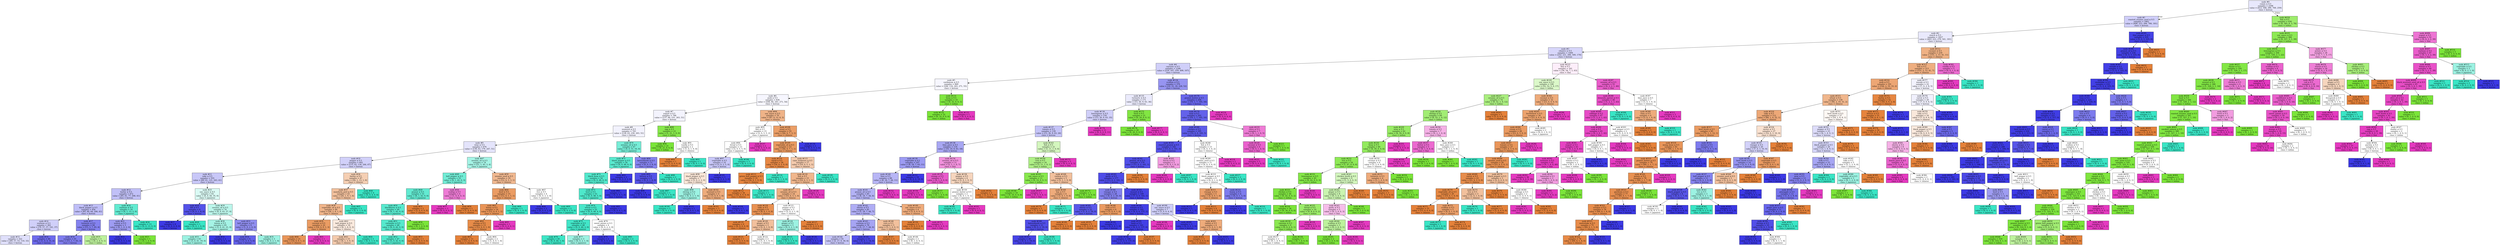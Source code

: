 digraph Tree {
node [shape=box, style="filled", color="black"] ;
0 [label=<node &#35;0<br/>cumin &le; 0.5<br/>samples = 2298<br/>value = [412, 568, 290, 769, 259]<br/>class = korean>, fillcolor="#e8e8fc"] ;
1 [label=<node &#35;1<br/>roasted_sesame_seed &le; 0.5<br/>samples = 1862<br/>value = [408, 223, 284, 766, 181]<br/>class = korean>, fillcolor="#cfcef9"] ;
0 -> 1 [labeldistance=2.5, labelangle=45, headlabel="True"] ;
2 [label=<node &#35;2<br/>starch &le; 0.5<br/>samples = 1627<br/>value = [403, 223, 279, 541, 181]<br/>class = korean>, fillcolor="#e9e9fc"] ;
1 -> 2 ;
3 [label=<node &#35;3<br/>cilantro &le; 0.5<br/>samples = 1409<br/>value = [252, 221, 266, 500, 170]<br/>class = korean>, fillcolor="#d7d6fa"] ;
2 -> 3 ;
4 [label=<node &#35;4<br/>cayenne &le; 0.5<br/>samples = 1248<br/>value = [216, 167, 259, 499, 107]<br/>class = korean>, fillcolor="#d0cff9"] ;
3 -> 4 ;
5 [label=<node &#35;5<br/>cardamom &le; 0.5<br/>samples = 869<br/>value = [184, 116, 243, 271, 55]<br/>class = korean>, fillcolor="#f6f6fe"] ;
4 -> 5 ;
6 [label=<node &#35;6<br/>pork &le; 0.5<br/>samples = 836<br/>value = [184, 84, 243, 271, 54]<br/>class = korean>, fillcolor="#f6f6fe"] ;
5 -> 6 ;
7 [label=<node &#35;7<br/>yogurt &le; 0.5<br/>samples = 766<br/>value = [137, 84, 231, 263, 51]<br/>class = korean>, fillcolor="#f3f3fd"] ;
6 -> 7 ;
8 [label=<node &#35;8<br/>seaweed &le; 0.5<br/>samples = 743<br/>value = [136, 63, 230, 263, 51]<br/>class = korean>, fillcolor="#f2f2fd"] ;
7 -> 8 ;
9 [label=<node &#35;9<br/>wine &le; 0.5<br/>samples = 676<br/>value = [136, 63, 179, 247, 51]<br/>class = korean>, fillcolor="#e4e4fb"] ;
8 -> 9 ;
10 [label=<node &#35;10<br/>pepper &le; 0.5<br/>samples = 602<br/>value = [115, 62, 134, 244, 47]<br/>class = korean>, fillcolor="#d1d0f9"] ;
9 -> 10 ;
11 [label=<node &#35;11<br/>sake &le; 0.5<br/>samples = 555<br/>value = [89, 61, 121, 243, 41]<br/>class = korean>, fillcolor="#c8c7f8"] ;
10 -> 11 ;
12 [label=<node &#35;12<br/>barley &le; 0.5<br/>samples = 472<br/>value = [85, 61, 77, 208, 41]<br/>class = korean>, fillcolor="#c1c0f7"] ;
11 -> 12 ;
13 [label=<node &#35;13<br/>black_pepper &le; 0.5<br/>samples = 456<br/>value = [85, 60, 64, 206, 41]<br/>class = korean>, fillcolor="#bfbef7"] ;
12 -> 13 ;
14 [label=<node &#35;14<br/>soybean &le; 0.5<br/>samples = 362<br/>value = [70, 57, 57, 141, 37]<br/>class = korean>, fillcolor="#d0cff9"] ;
13 -> 14 ;
15 [label=<node &#35;15<br/>samples = 322<br/>value = [69, 57, 53, 110, 33]<br/>class = korean>, fillcolor="#dfdffb"] ;
14 -> 15 ;
16 [label=<node &#35;16<br/>samples = 40<br/>value = [1, 0, 4, 31, 4]<br/>class = korean>, fillcolor="#6d6aec"] ;
14 -> 16 ;
17 [label=<node &#35;17<br/>turmeric &le; 0.5<br/>samples = 94<br/>value = [15, 3, 7, 65, 4]<br/>class = korean>, fillcolor="#8482ef"] ;
13 -> 17 ;
18 [label=<node &#35;18<br/>samples = 91<br/>value = [15, 1, 7, 65, 3]<br/>class = korean>, fillcolor="#7f7dee"] ;
17 -> 18 ;
19 [label=<node &#35;19<br/>samples = 3<br/>value = [0, 2, 0, 0, 1]<br/>class = indian>, fillcolor="#bdf29c"] ;
17 -> 19 ;
20 [label=<node &#35;20<br/>soybean &le; 0.5<br/>samples = 16<br/>value = [0, 1, 13, 2, 0]<br/>class = japanese>, fillcolor="#63ebd1"] ;
12 -> 20 ;
21 [label=<node &#35;21<br/>walnut &le; 0.5<br/>samples = 3<br/>value = [0, 1, 0, 2, 0]<br/>class = korean>, fillcolor="#9e9cf2"] ;
20 -> 21 ;
22 [label=<node &#35;22<br/>samples = 2<br/>value = [0, 0, 0, 2, 0]<br/>class = korean>, fillcolor="#3c39e5"] ;
21 -> 22 ;
23 [label=<node &#35;23<br/>samples = 1<br/>value = [0, 1, 0, 0, 0]<br/>class = indian>, fillcolor="#7be539"] ;
21 -> 23 ;
24 [label=<node &#35;24<br/>samples = 13<br/>value = [0, 0, 13, 0, 0]<br/>class = japanese>, fillcolor="#39e5c5"] ;
20 -> 24 ;
25 [label=<node &#35;25<br/>soy_sauce &le; 0.5<br/>samples = 83<br/>value = [4, 0, 44, 35, 0]<br/>class = japanese>, fillcolor="#dafaf4"] ;
11 -> 25 ;
26 [label=<node &#35;26<br/>dill &le; 0.5<br/>samples = 9<br/>value = [0, 0, 1, 8, 0]<br/>class = korean>, fillcolor="#5452e8"] ;
25 -> 26 ;
27 [label=<node &#35;27<br/>samples = 8<br/>value = [0, 0, 0, 8, 0]<br/>class = korean>, fillcolor="#3c39e5"] ;
26 -> 27 ;
28 [label=<node &#35;28<br/>samples = 1<br/>value = [0, 0, 1, 0, 0]<br/>class = japanese>, fillcolor="#39e5c5"] ;
26 -> 28 ;
29 [label=<node &#35;29<br/>sesame_oil &le; 0.5<br/>samples = 74<br/>value = [4, 0, 43, 27, 0]<br/>class = japanese>, fillcolor="#bcf6eb"] ;
25 -> 29 ;
30 [label=<node &#35;30<br/>lemon &le; 0.5<br/>samples = 65<br/>value = [3, 0, 41, 21, 0]<br/>class = japanese>, fillcolor="#a5f3e5"] ;
29 -> 30 ;
31 [label=<node &#35;31<br/>samples = 63<br/>value = [3, 0, 41, 19, 0]<br/>class = japanese>, fillcolor="#9cf2e2"] ;
30 -> 31 ;
32 [label=<node &#35;32<br/>samples = 2<br/>value = [0, 0, 0, 2, 0]<br/>class = korean>, fillcolor="#3c39e5"] ;
30 -> 32 ;
33 [label=<node &#35;33<br/>bell_pepper &le; 0.5<br/>samples = 9<br/>value = [1, 0, 2, 6, 0]<br/>class = korean>, fillcolor="#908ef0"] ;
29 -> 33 ;
34 [label=<node &#35;34<br/>samples = 6<br/>value = [1, 0, 0, 5, 0]<br/>class = korean>, fillcolor="#6361ea"] ;
33 -> 34 ;
35 [label=<node &#35;35<br/>samples = 3<br/>value = [0, 0, 2, 1, 0]<br/>class = japanese>, fillcolor="#9cf2e2"] ;
33 -> 35 ;
36 [label=<node &#35;36<br/>barley &le; 0.5<br/>samples = 47<br/>value = [26, 1, 13, 1, 6]<br/>class = chinese>, fillcolor="#f5cfb3"] ;
10 -> 36 ;
37 [label=<node &#35;37<br/>mandarin_peel &le; 0.5<br/>samples = 43<br/>value = [26, 1, 9, 1, 6]<br/>class = chinese>, fillcolor="#f2c09c"] ;
36 -> 37 ;
38 [label=<node &#35;38<br/>vegetable_oil &le; 0.5<br/>samples = 40<br/>value = [26, 1, 6, 1, 6]<br/>class = chinese>, fillcolor="#f0b58b"] ;
37 -> 38 ;
39 [label=<node &#35;39<br/>coconut &le; 0.5<br/>samples = 22<br/>value = [18, 0, 0, 1, 3]<br/>class = chinese>, fillcolor="#ea9c63"] ;
38 -> 39 ;
40 [label=<node &#35;40<br/>samples = 21<br/>value = [18, 0, 0, 1, 2]<br/>class = chinese>, fillcolor="#e99558"] ;
39 -> 40 ;
41 [label=<node &#35;41<br/>samples = 1<br/>value = [0, 0, 0, 0, 1]<br/>class = thai>, fillcolor="#e539c0"] ;
39 -> 41 ;
42 [label=<node &#35;42<br/>bell_pepper &le; 0.5<br/>samples = 18<br/>value = [8, 1, 6, 0, 3]<br/>class = chinese>, fillcolor="#fbeade"] ;
38 -> 42 ;
43 [label=<node &#35;43<br/>samples = 15<br/>value = [8, 1, 3, 0, 3]<br/>class = chinese>, fillcolor="#f4caac"] ;
42 -> 43 ;
44 [label=<node &#35;44<br/>samples = 3<br/>value = [0, 0, 3, 0, 0]<br/>class = japanese>, fillcolor="#39e5c5"] ;
42 -> 44 ;
45 [label=<node &#35;45<br/>samples = 3<br/>value = [0, 0, 3, 0, 0]<br/>class = japanese>, fillcolor="#39e5c5"] ;
37 -> 45 ;
46 [label=<node &#35;46<br/>samples = 4<br/>value = [0, 0, 4, 0, 0]<br/>class = japanese>, fillcolor="#39e5c5"] ;
36 -> 46 ;
47 [label=<node &#35;47<br/>sesame_oil &le; 0.5<br/>samples = 74<br/>value = [21, 1, 45, 3, 4]<br/>class = japanese>, fillcolor="#a5f3e5"] ;
9 -> 47 ;
48 [label=<node &#35;48<br/>bell_pepper &le; 0.5<br/>samples = 55<br/>value = [9, 1, 42, 0, 3]<br/>class = japanese>, fillcolor="#71ecd5"] ;
47 -> 48 ;
49 [label=<node &#35;49<br/>peanut &le; 0.5<br/>samples = 51<br/>value = [8, 1, 42, 0, 0]<br/>class = japanese>, fillcolor="#62ead1"] ;
48 -> 49 ;
50 [label=<node &#35;50<br/>blackberry &le; 0.5<br/>samples = 49<br/>value = [6, 1, 42, 0, 0]<br/>class = japanese>, fillcolor="#59e9ce"] ;
49 -> 50 ;
51 [label=<node &#35;51<br/>coriander &le; 0.5<br/>samples = 48<br/>value = [6, 0, 42, 0, 0]<br/>class = japanese>, fillcolor="#55e9cd"] ;
50 -> 51 ;
52 [label=<node &#35;52<br/>samples = 47<br/>value = [5, 0, 42, 0, 0]<br/>class = japanese>, fillcolor="#51e8cc"] ;
51 -> 52 ;
53 [label=<node &#35;53<br/>samples = 1<br/>value = [1, 0, 0, 0, 0]<br/>class = chinese>, fillcolor="#e58139"] ;
51 -> 53 ;
54 [label=<node &#35;54<br/>samples = 1<br/>value = [0, 1, 0, 0, 0]<br/>class = indian>, fillcolor="#7be539"] ;
50 -> 54 ;
55 [label=<node &#35;55<br/>samples = 2<br/>value = [2, 0, 0, 0, 0]<br/>class = chinese>, fillcolor="#e58139"] ;
49 -> 55 ;
56 [label=<node &#35;56<br/>scallop &le; 0.5<br/>samples = 4<br/>value = [1, 0, 0, 0, 3]<br/>class = thai>, fillcolor="#ee7bd5"] ;
48 -> 56 ;
57 [label=<node &#35;57<br/>samples = 3<br/>value = [0, 0, 0, 0, 3]<br/>class = thai>, fillcolor="#e539c0"] ;
56 -> 57 ;
58 [label=<node &#35;58<br/>samples = 1<br/>value = [1, 0, 0, 0, 0]<br/>class = chinese>, fillcolor="#e58139"] ;
56 -> 58 ;
59 [label=<node &#35;59<br/>sesame_seed &le; 0.5<br/>samples = 19<br/>value = [12, 0, 3, 3, 1]<br/>class = chinese>, fillcolor="#f0b890"] ;
47 -> 59 ;
60 [label=<node &#35;60<br/>beef &le; 0.5<br/>samples = 15<br/>value = [12, 0, 1, 1, 1]<br/>class = chinese>, fillcolor="#eb9c63"] ;
59 -> 60 ;
61 [label=<node &#35;61<br/>honey &le; 0.5<br/>samples = 14<br/>value = [12, 0, 0, 1, 1]<br/>class = chinese>, fillcolor="#e99457"] ;
60 -> 61 ;
62 [label=<node &#35;62<br/>shrimp &le; 0.5<br/>samples = 13<br/>value = [12, 0, 0, 1, 0]<br/>class = chinese>, fillcolor="#e78c49"] ;
61 -> 62 ;
63 [label=<node &#35;63<br/>samples = 11<br/>value = [11, 0, 0, 0, 0]<br/>class = chinese>, fillcolor="#e58139"] ;
62 -> 63 ;
64 [label=<node &#35;64<br/>samples = 2<br/>value = [1, 0, 0, 1, 0]<br/>class = chinese>, fillcolor="#ffffff"] ;
62 -> 64 ;
65 [label=<node &#35;65<br/>samples = 1<br/>value = [0, 0, 0, 0, 1]<br/>class = thai>, fillcolor="#e539c0"] ;
61 -> 65 ;
66 [label=<node &#35;66<br/>samples = 1<br/>value = [0, 0, 1, 0, 0]<br/>class = japanese>, fillcolor="#39e5c5"] ;
60 -> 66 ;
67 [label=<node &#35;67<br/>rice &le; 0.5<br/>samples = 4<br/>value = [0, 0, 2, 2, 0]<br/>class = japanese>, fillcolor="#ffffff"] ;
59 -> 67 ;
68 [label=<node &#35;68<br/>samples = 2<br/>value = [0, 0, 0, 2, 0]<br/>class = korean>, fillcolor="#3c39e5"] ;
67 -> 68 ;
69 [label=<node &#35;69<br/>samples = 2<br/>value = [0, 0, 2, 0, 0]<br/>class = japanese>, fillcolor="#39e5c5"] ;
67 -> 69 ;
70 [label=<node &#35;70<br/>sesame_oil &le; 0.5<br/>samples = 67<br/>value = [0, 0, 51, 16, 0]<br/>class = japanese>, fillcolor="#77edd7"] ;
8 -> 70 ;
71 [label=<node &#35;71<br/>black_pepper &le; 0.5<br/>samples = 56<br/>value = [0, 0, 48, 8, 0]<br/>class = japanese>, fillcolor="#5ae9cf"] ;
70 -> 71 ;
72 [label=<node &#35;72<br/>black_bean &le; 0.5<br/>samples = 54<br/>value = [0, 0, 48, 6, 0]<br/>class = japanese>, fillcolor="#52e8cc"] ;
71 -> 72 ;
73 [label=<node &#35;73<br/>beef &le; 0.5<br/>samples = 53<br/>value = [0, 0, 48, 5, 0]<br/>class = japanese>, fillcolor="#4ee8cb"] ;
72 -> 73 ;
74 [label=<node &#35;74<br/>wheat &le; 0.5<br/>samples = 52<br/>value = [0, 0, 48, 4, 0]<br/>class = japanese>, fillcolor="#49e7ca"] ;
73 -> 74 ;
75 [label=<node &#35;75<br/>vegetable &le; 0.5<br/>samples = 48<br/>value = [0, 0, 46, 2, 0]<br/>class = japanese>, fillcolor="#42e6c8"] ;
74 -> 75 ;
76 [label=<node &#35;76<br/>samples = 45<br/>value = [0, 0, 44, 1, 0]<br/>class = japanese>, fillcolor="#3de6c6"] ;
75 -> 76 ;
77 [label=<node &#35;77<br/>samples = 3<br/>value = [0, 0, 2, 1, 0]<br/>class = japanese>, fillcolor="#9cf2e2"] ;
75 -> 77 ;
78 [label=<node &#35;78<br/>sweet_potato &le; 0.5<br/>samples = 4<br/>value = [0, 0, 2, 2, 0]<br/>class = japanese>, fillcolor="#ffffff"] ;
74 -> 78 ;
79 [label=<node &#35;79<br/>samples = 2<br/>value = [0, 0, 0, 2, 0]<br/>class = korean>, fillcolor="#3c39e5"] ;
78 -> 79 ;
80 [label=<node &#35;80<br/>samples = 2<br/>value = [0, 0, 2, 0, 0]<br/>class = japanese>, fillcolor="#39e5c5"] ;
78 -> 80 ;
81 [label=<node &#35;81<br/>samples = 1<br/>value = [0, 0, 0, 1, 0]<br/>class = korean>, fillcolor="#3c39e5"] ;
73 -> 81 ;
82 [label=<node &#35;82<br/>samples = 1<br/>value = [0, 0, 0, 1, 0]<br/>class = korean>, fillcolor="#3c39e5"] ;
72 -> 82 ;
83 [label=<node &#35;83<br/>samples = 2<br/>value = [0, 0, 0, 2, 0]<br/>class = korean>, fillcolor="#3c39e5"] ;
71 -> 83 ;
84 [label=<node &#35;84<br/>katsuobushi &le; 0.5<br/>samples = 11<br/>value = [0, 0, 3, 8, 0]<br/>class = korean>, fillcolor="#8583ef"] ;
70 -> 84 ;
85 [label=<node &#35;85<br/>lettuce &le; 0.5<br/>samples = 9<br/>value = [0, 0, 1, 8, 0]<br/>class = korean>, fillcolor="#5452e8"] ;
84 -> 85 ;
86 [label=<node &#35;86<br/>samples = 8<br/>value = [0, 0, 0, 8, 0]<br/>class = korean>, fillcolor="#3c39e5"] ;
85 -> 86 ;
87 [label=<node &#35;87<br/>samples = 1<br/>value = [0, 0, 1, 0, 0]<br/>class = japanese>, fillcolor="#39e5c5"] ;
85 -> 87 ;
88 [label=<node &#35;88<br/>samples = 2<br/>value = [0, 0, 2, 0, 0]<br/>class = japanese>, fillcolor="#39e5c5"] ;
84 -> 88 ;
89 [label=<node &#35;89<br/>egg &le; 0.5<br/>samples = 23<br/>value = [1, 21, 1, 0, 0]<br/>class = indian>, fillcolor="#87e74b"] ;
7 -> 89 ;
90 [label=<node &#35;90<br/>samples = 21<br/>value = [0, 21, 0, 0, 0]<br/>class = indian>, fillcolor="#7be539"] ;
89 -> 90 ;
91 [label=<node &#35;91<br/>vanilla &le; 0.5<br/>samples = 2<br/>value = [1, 0, 1, 0, 0]<br/>class = chinese>, fillcolor="#ffffff"] ;
89 -> 91 ;
92 [label=<node &#35;92<br/>samples = 1<br/>value = [1, 0, 0, 0, 0]<br/>class = chinese>, fillcolor="#e58139"] ;
91 -> 92 ;
93 [label=<node &#35;93<br/>samples = 1<br/>value = [0, 0, 1, 0, 0]<br/>class = japanese>, fillcolor="#39e5c5"] ;
91 -> 93 ;
94 [label=<node &#35;94<br/>soy_sauce &le; 0.5<br/>samples = 70<br/>value = [47, 0, 12, 8, 3]<br/>class = chinese>, fillcolor="#efb388"] ;
6 -> 94 ;
95 [label=<node &#35;95<br/>fish &le; 0.5<br/>samples = 15<br/>value = [3, 0, 5, 5, 2]<br/>class = japanese>, fillcolor="#ffffff"] ;
94 -> 95 ;
96 [label=<node &#35;96<br/>bread &le; 0.5<br/>samples = 13<br/>value = [3, 0, 5, 5, 0]<br/>class = japanese>, fillcolor="#ffffff"] ;
95 -> 96 ;
97 [label=<node &#35;97<br/>vegetable &le; 0.5<br/>samples = 10<br/>value = [3, 0, 2, 5, 0]<br/>class = korean>, fillcolor="#c7c6f8"] ;
96 -> 97 ;
98 [label=<node &#35;98<br/>black_pepper &le; 0.5<br/>samples = 7<br/>value = [3, 0, 2, 2, 0]<br/>class = chinese>, fillcolor="#fae6d7"] ;
97 -> 98 ;
99 [label=<node &#35;99<br/>shrimp &le; 0.5<br/>samples = 3<br/>value = [0, 0, 2, 1, 0]<br/>class = japanese>, fillcolor="#9cf2e2"] ;
98 -> 99 ;
100 [label=<node &#35;100<br/>samples = 2<br/>value = [0, 0, 2, 0, 0]<br/>class = japanese>, fillcolor="#39e5c5"] ;
99 -> 100 ;
101 [label=<node &#35;101<br/>samples = 1<br/>value = [0, 0, 0, 1, 0]<br/>class = korean>, fillcolor="#3c39e5"] ;
99 -> 101 ;
102 [label=<node &#35;102<br/>mustard &le; 0.5<br/>samples = 4<br/>value = [3, 0, 0, 1, 0]<br/>class = chinese>, fillcolor="#eeab7b"] ;
98 -> 102 ;
103 [label=<node &#35;103<br/>samples = 3<br/>value = [3, 0, 0, 0, 0]<br/>class = chinese>, fillcolor="#e58139"] ;
102 -> 103 ;
104 [label=<node &#35;104<br/>samples = 1<br/>value = [0, 0, 0, 1, 0]<br/>class = korean>, fillcolor="#3c39e5"] ;
102 -> 104 ;
105 [label=<node &#35;105<br/>samples = 3<br/>value = [0, 0, 0, 3, 0]<br/>class = korean>, fillcolor="#3c39e5"] ;
97 -> 105 ;
106 [label=<node &#35;106<br/>samples = 3<br/>value = [0, 0, 3, 0, 0]<br/>class = japanese>, fillcolor="#39e5c5"] ;
96 -> 106 ;
107 [label=<node &#35;107<br/>samples = 2<br/>value = [0, 0, 0, 0, 2]<br/>class = thai>, fillcolor="#e539c0"] ;
95 -> 107 ;
108 [label=<node &#35;108<br/>yeast &le; 0.5<br/>samples = 55<br/>value = [44, 0, 7, 3, 1]<br/>class = chinese>, fillcolor="#eb9e66"] ;
94 -> 108 ;
109 [label=<node &#35;109<br/>vegetable_oil &le; 0.5<br/>samples = 53<br/>value = [44, 0, 7, 1, 1]<br/>class = chinese>, fillcolor="#ea9a60"] ;
108 -> 109 ;
110 [label=<node &#35;110<br/>squid &le; 0.5<br/>samples = 36<br/>value = [34, 0, 2, 0, 0]<br/>class = chinese>, fillcolor="#e78845"] ;
109 -> 110 ;
111 [label=<node &#35;111<br/>green_bell_pepper &le; 0.5<br/>samples = 35<br/>value = [34, 0, 1, 0, 0]<br/>class = chinese>, fillcolor="#e6853f"] ;
110 -> 111 ;
112 [label=<node &#35;112<br/>samples = 34<br/>value = [34, 0, 0, 0, 0]<br/>class = chinese>, fillcolor="#e58139"] ;
111 -> 112 ;
113 [label=<node &#35;113<br/>samples = 1<br/>value = [0, 0, 1, 0, 0]<br/>class = japanese>, fillcolor="#39e5c5"] ;
111 -> 113 ;
114 [label=<node &#35;114<br/>samples = 1<br/>value = [0, 0, 1, 0, 0]<br/>class = japanese>, fillcolor="#39e5c5"] ;
110 -> 114 ;
115 [label=<node &#35;115<br/>cane_molasses &le; 0.5<br/>samples = 17<br/>value = [10, 0, 5, 1, 1]<br/>class = chinese>, fillcolor="#f4caac"] ;
109 -> 115 ;
116 [label=<node &#35;116<br/>fish &le; 0.5<br/>samples = 15<br/>value = [10, 0, 3, 1, 1]<br/>class = chinese>, fillcolor="#f0b68c"] ;
115 -> 116 ;
117 [label=<node &#35;117<br/>sesame_oil &le; 0.5<br/>samples = 14<br/>value = [10, 0, 3, 1, 0]<br/>class = chinese>, fillcolor="#eeaf81"] ;
116 -> 117 ;
118 [label=<node &#35;118<br/>sake &le; 0.5<br/>samples = 9<br/>value = [8, 0, 1, 0, 0]<br/>class = chinese>, fillcolor="#e89152"] ;
117 -> 118 ;
119 [label=<node &#35;119<br/>samples = 6<br/>value = [6, 0, 0, 0, 0]<br/>class = chinese>, fillcolor="#e58139"] ;
118 -> 119 ;
120 [label=<node &#35;120<br/>ginger &le; 0.5<br/>samples = 3<br/>value = [2, 0, 1, 0, 0]<br/>class = chinese>, fillcolor="#f2c09c"] ;
118 -> 120 ;
121 [label=<node &#35;121<br/>samples = 1<br/>value = [1, 0, 0, 0, 0]<br/>class = chinese>, fillcolor="#e58139"] ;
120 -> 121 ;
122 [label=<node &#35;122<br/>samples = 2<br/>value = [1, 0, 1, 0, 0]<br/>class = chinese>, fillcolor="#ffffff"] ;
120 -> 122 ;
123 [label=<node &#35;123<br/>pepper &le; 0.5<br/>samples = 5<br/>value = [2, 0, 2, 1, 0]<br/>class = chinese>, fillcolor="#ffffff"] ;
117 -> 123 ;
124 [label=<node &#35;124<br/>ginger &le; 0.5<br/>samples = 3<br/>value = [0, 0, 2, 1, 0]<br/>class = japanese>, fillcolor="#9cf2e2"] ;
123 -> 124 ;
125 [label=<node &#35;125<br/>samples = 2<br/>value = [0, 0, 2, 0, 0]<br/>class = japanese>, fillcolor="#39e5c5"] ;
124 -> 125 ;
126 [label=<node &#35;126<br/>samples = 1<br/>value = [0, 0, 0, 1, 0]<br/>class = korean>, fillcolor="#3c39e5"] ;
124 -> 126 ;
127 [label=<node &#35;127<br/>samples = 2<br/>value = [2, 0, 0, 0, 0]<br/>class = chinese>, fillcolor="#e58139"] ;
123 -> 127 ;
128 [label=<node &#35;128<br/>samples = 1<br/>value = [0, 0, 0, 0, 1]<br/>class = thai>, fillcolor="#e539c0"] ;
116 -> 128 ;
129 [label=<node &#35;129<br/>samples = 2<br/>value = [0, 0, 2, 0, 0]<br/>class = japanese>, fillcolor="#39e5c5"] ;
115 -> 129 ;
130 [label=<node &#35;130<br/>samples = 2<br/>value = [0, 0, 0, 2, 0]<br/>class = korean>, fillcolor="#3c39e5"] ;
108 -> 130 ;
131 [label=<node &#35;131<br/>bean &le; 0.5<br/>samples = 33<br/>value = [0, 32, 0, 0, 1]<br/>class = indian>, fillcolor="#7fe63f"] ;
5 -> 131 ;
132 [label=<node &#35;132<br/>samples = 32<br/>value = [0, 32, 0, 0, 0]<br/>class = indian>, fillcolor="#7be539"] ;
131 -> 132 ;
133 [label=<node &#35;133<br/>samples = 1<br/>value = [0, 0, 0, 0, 1]<br/>class = thai>, fillcolor="#e539c0"] ;
131 -> 133 ;
134 [label=<node &#35;134<br/>scallion &le; 0.5<br/>samples = 379<br/>value = [32, 51, 16, 228, 52]<br/>class = korean>, fillcolor="#9694f1"] ;
4 -> 134 ;
135 [label=<node &#35;135<br/>turmeric &le; 0.5<br/>samples = 171<br/>value = [13, 50, 9, 63, 36]<br/>class = korean>, fillcolor="#eaeafc"] ;
134 -> 135 ;
136 [label=<node &#35;136<br/>lemongrass &le; 0.5<br/>samples = 150<br/>value = [13, 30, 9, 63, 35]<br/>class = korean>, fillcolor="#d0cff9"] ;
135 -> 136 ;
137 [label=<node &#35;137<br/>tomato &le; 0.5<br/>samples = 139<br/>value = [13, 30, 9, 63, 24]<br/>class = korean>, fillcolor="#c4c3f7"] ;
136 -> 137 ;
138 [label=<node &#35;138<br/>lime_juice &le; 0.5<br/>samples = 118<br/>value = [10, 19, 8, 63, 18]<br/>class = korean>, fillcolor="#a8a7f3"] ;
137 -> 138 ;
139 [label=<node &#35;139<br/>vegetable &le; 0.5<br/>samples = 107<br/>value = [8, 18, 7, 63, 11]<br/>class = korean>, fillcolor="#9c9bf2"] ;
138 -> 139 ;
140 [label=<node &#35;140<br/>lime &le; 0.5<br/>samples = 88<br/>value = [8, 18, 7, 44, 11]<br/>class = korean>, fillcolor="#b7b5f5"] ;
139 -> 140 ;
141 [label=<node &#35;141<br/>peanut_oil &le; 0.5<br/>samples = 85<br/>value = [8, 18, 7, 44, 8]<br/>class = korean>, fillcolor="#b3b2f5"] ;
140 -> 141 ;
142 [label=<node &#35;142<br/>sherry &le; 0.5<br/>samples = 81<br/>value = [5, 18, 7, 44, 7]<br/>class = korean>, fillcolor="#afadf4"] ;
141 -> 142 ;
143 [label=<node &#35;143<br/>soybean &le; 0.5<br/>samples = 76<br/>value = [2, 17, 7, 44, 6]<br/>class = korean>, fillcolor="#a6a4f3"] ;
142 -> 143 ;
144 [label=<node &#35;144<br/>samples = 61<br/>value = [2, 17, 6, 30, 6]<br/>class = korean>, fillcolor="#c5c4f7"] ;
143 -> 144 ;
145 [label=<node &#35;145<br/>samples = 15<br/>value = [0, 0, 1, 14, 0]<br/>class = korean>, fillcolor="#4a47e7"] ;
143 -> 145 ;
146 [label=<node &#35;146<br/>corn &le; 0.5<br/>samples = 5<br/>value = [3, 1, 0, 0, 1]<br/>class = chinese>, fillcolor="#f2c09c"] ;
142 -> 146 ;
147 [label=<node &#35;147<br/>samples = 3<br/>value = [3, 0, 0, 0, 0]<br/>class = chinese>, fillcolor="#e58139"] ;
146 -> 147 ;
148 [label=<node &#35;148<br/>samples = 2<br/>value = [0, 1, 0, 0, 1]<br/>class = indian>, fillcolor="#ffffff"] ;
146 -> 148 ;
149 [label=<node &#35;149<br/>soy_sauce &le; 0.5<br/>samples = 4<br/>value = [3, 0, 0, 0, 1]<br/>class = chinese>, fillcolor="#eeab7b"] ;
141 -> 149 ;
150 [label=<node &#35;150<br/>samples = 3<br/>value = [3, 0, 0, 0, 0]<br/>class = chinese>, fillcolor="#e58139"] ;
149 -> 150 ;
151 [label=<node &#35;151<br/>samples = 1<br/>value = [0, 0, 0, 0, 1]<br/>class = thai>, fillcolor="#e539c0"] ;
149 -> 151 ;
152 [label=<node &#35;152<br/>samples = 3<br/>value = [0, 0, 0, 0, 3]<br/>class = thai>, fillcolor="#e539c0"] ;
140 -> 152 ;
153 [label=<node &#35;153<br/>samples = 19<br/>value = [0, 0, 0, 19, 0]<br/>class = korean>, fillcolor="#3c39e5"] ;
139 -> 153 ;
154 [label=<node &#35;154<br/>sesame_oil &le; 0.5<br/>samples = 11<br/>value = [2, 1, 1, 0, 7]<br/>class = thai>, fillcolor="#f191dc"] ;
138 -> 154 ;
155 [label=<node &#35;155<br/>orange &le; 0.5<br/>samples = 7<br/>value = [0, 1, 0, 0, 6]<br/>class = thai>, fillcolor="#e95acb"] ;
154 -> 155 ;
156 [label=<node &#35;156<br/>samples = 6<br/>value = [0, 0, 0, 0, 6]<br/>class = thai>, fillcolor="#e539c0"] ;
155 -> 156 ;
157 [label=<node &#35;157<br/>samples = 1<br/>value = [0, 1, 0, 0, 0]<br/>class = indian>, fillcolor="#7be539"] ;
155 -> 157 ;
158 [label=<node &#35;158<br/>pepper &le; 0.5<br/>samples = 4<br/>value = [2, 0, 1, 0, 1]<br/>class = chinese>, fillcolor="#f6d5bd"] ;
154 -> 158 ;
159 [label=<node &#35;159<br/>peanut_butter &le; 0.5<br/>samples = 2<br/>value = [0, 0, 1, 0, 1]<br/>class = japanese>, fillcolor="#ffffff"] ;
158 -> 159 ;
160 [label=<node &#35;160<br/>samples = 1<br/>value = [0, 0, 1, 0, 0]<br/>class = japanese>, fillcolor="#39e5c5"] ;
159 -> 160 ;
161 [label=<node &#35;161<br/>samples = 1<br/>value = [0, 0, 0, 0, 1]<br/>class = thai>, fillcolor="#e539c0"] ;
159 -> 161 ;
162 [label=<node &#35;162<br/>samples = 2<br/>value = [2, 0, 0, 0, 0]<br/>class = chinese>, fillcolor="#e58139"] ;
158 -> 162 ;
163 [label=<node &#35;163<br/>fish &le; 0.5<br/>samples = 21<br/>value = [3, 11, 1, 0, 6]<br/>class = indian>, fillcolor="#d3f6bd"] ;
137 -> 163 ;
164 [label=<node &#35;164<br/>corn &le; 0.5<br/>samples = 16<br/>value = [3, 11, 1, 0, 1]<br/>class = indian>, fillcolor="#aeef85"] ;
163 -> 164 ;
165 [label=<node &#35;165<br/>soy_sauce &le; 0.5<br/>samples = 11<br/>value = [0, 10, 0, 0, 1]<br/>class = indian>, fillcolor="#88e84d"] ;
164 -> 165 ;
166 [label=<node &#35;166<br/>samples = 10<br/>value = [0, 10, 0, 0, 0]<br/>class = indian>, fillcolor="#7be539"] ;
165 -> 166 ;
167 [label=<node &#35;167<br/>samples = 1<br/>value = [0, 0, 0, 0, 1]<br/>class = thai>, fillcolor="#e539c0"] ;
165 -> 167 ;
168 [label=<node &#35;168<br/>cashew &le; 0.5<br/>samples = 5<br/>value = [3, 1, 1, 0, 0]<br/>class = chinese>, fillcolor="#f2c09c"] ;
164 -> 168 ;
169 [label=<node &#35;169<br/>bay &le; 0.5<br/>samples = 4<br/>value = [3, 0, 1, 0, 0]<br/>class = chinese>, fillcolor="#eeab7b"] ;
168 -> 169 ;
170 [label=<node &#35;170<br/>samples = 3<br/>value = [3, 0, 0, 0, 0]<br/>class = chinese>, fillcolor="#e58139"] ;
169 -> 170 ;
171 [label=<node &#35;171<br/>samples = 1<br/>value = [0, 0, 1, 0, 0]<br/>class = japanese>, fillcolor="#39e5c5"] ;
169 -> 171 ;
172 [label=<node &#35;172<br/>samples = 1<br/>value = [0, 1, 0, 0, 0]<br/>class = indian>, fillcolor="#7be539"] ;
168 -> 172 ;
173 [label=<node &#35;173<br/>samples = 5<br/>value = [0, 0, 0, 0, 5]<br/>class = thai>, fillcolor="#e539c0"] ;
163 -> 173 ;
174 [label=<node &#35;174<br/>samples = 11<br/>value = [0, 0, 0, 0, 11]<br/>class = thai>, fillcolor="#e539c0"] ;
136 -> 174 ;
175 [label=<node &#35;175<br/>basil &le; 0.5<br/>samples = 21<br/>value = [0, 20, 0, 0, 1]<br/>class = indian>, fillcolor="#82e643"] ;
135 -> 175 ;
176 [label=<node &#35;176<br/>samples = 20<br/>value = [0, 20, 0, 0, 0]<br/>class = indian>, fillcolor="#7be539"] ;
175 -> 176 ;
177 [label=<node &#35;177<br/>samples = 1<br/>value = [0, 0, 0, 0, 1]<br/>class = thai>, fillcolor="#e539c0"] ;
175 -> 177 ;
178 [label=<node &#35;178<br/>peanut_butter &le; 0.5<br/>samples = 208<br/>value = [19, 1, 7, 165, 16]<br/>class = korean>, fillcolor="#6866eb"] ;
134 -> 178 ;
179 [label=<node &#35;179<br/>mint &le; 0.5<br/>samples = 202<br/>value = [19, 1, 7, 165, 10]<br/>class = korean>, fillcolor="#6361ea"] ;
178 -> 179 ;
180 [label=<node &#35;180<br/>chicken &le; 0.5<br/>samples = 195<br/>value = [19, 0, 6, 165, 5]<br/>class = korean>, fillcolor="#5d5be9"] ;
179 -> 180 ;
181 [label=<node &#35;181<br/>roasted_peanut &le; 0.5<br/>samples = 182<br/>value = [15, 0, 3, 161, 3]<br/>class = korean>, fillcolor="#5552e8"] ;
180 -> 181 ;
182 [label=<node &#35;182<br/>peanut_oil &le; 0.5<br/>samples = 179<br/>value = [15, 0, 2, 161, 1]<br/>class = korean>, fillcolor="#514fe8"] ;
181 -> 182 ;
183 [label=<node &#35;183<br/>garlic &le; 0.5<br/>samples = 177<br/>value = [13, 0, 2, 161, 1]<br/>class = korean>, fillcolor="#4f4ce8"] ;
182 -> 183 ;
184 [label=<node &#35;184<br/>vinegar &le; 0.5<br/>samples = 28<br/>value = [6, 0, 2, 20, 0]<br/>class = korean>, fillcolor="#8381ee"] ;
183 -> 184 ;
185 [label=<node &#35;185<br/>sherry &le; 0.5<br/>samples = 22<br/>value = [1, 0, 2, 19, 0]<br/>class = korean>, fillcolor="#5957e9"] ;
184 -> 185 ;
186 [label=<node &#35;186<br/>katsuobushi &le; 0.5<br/>samples = 21<br/>value = [0, 0, 2, 19, 0]<br/>class = korean>, fillcolor="#514ee8"] ;
185 -> 186 ;
187 [label=<node &#35;187<br/>samples = 20<br/>value = [0, 0, 1, 19, 0]<br/>class = korean>, fillcolor="#4643e6"] ;
186 -> 187 ;
188 [label=<node &#35;188<br/>samples = 1<br/>value = [0, 0, 1, 0, 0]<br/>class = japanese>, fillcolor="#39e5c5"] ;
186 -> 188 ;
189 [label=<node &#35;189<br/>samples = 1<br/>value = [1, 0, 0, 0, 0]<br/>class = chinese>, fillcolor="#e58139"] ;
185 -> 189 ;
190 [label=<node &#35;190<br/>crab &le; 0.5<br/>samples = 6<br/>value = [5, 0, 0, 1, 0]<br/>class = chinese>, fillcolor="#ea9a61"] ;
184 -> 190 ;
191 [label=<node &#35;191<br/>samples = 5<br/>value = [5, 0, 0, 0, 0]<br/>class = chinese>, fillcolor="#e58139"] ;
190 -> 191 ;
192 [label=<node &#35;192<br/>samples = 1<br/>value = [0, 0, 0, 1, 0]<br/>class = korean>, fillcolor="#3c39e5"] ;
190 -> 192 ;
193 [label=<node &#35;193<br/>mussel &le; 0.5<br/>samples = 149<br/>value = [7, 0, 0, 141, 1]<br/>class = korean>, fillcolor="#4744e6"] ;
183 -> 193 ;
194 [label=<node &#35;194<br/>tomato &le; 0.5<br/>samples = 142<br/>value = [4, 0, 0, 137, 1]<br/>class = korean>, fillcolor="#4340e6"] ;
193 -> 194 ;
195 [label=<node &#35;195<br/>lamb &le; 0.5<br/>samples = 141<br/>value = [4, 0, 0, 137, 0]<br/>class = korean>, fillcolor="#423fe6"] ;
194 -> 195 ;
196 [label=<node &#35;196<br/>samples = 140<br/>value = [3, 0, 0, 137, 0]<br/>class = korean>, fillcolor="#403de6"] ;
195 -> 196 ;
197 [label=<node &#35;197<br/>samples = 1<br/>value = [1, 0, 0, 0, 0]<br/>class = chinese>, fillcolor="#e58139"] ;
195 -> 197 ;
198 [label=<node &#35;198<br/>samples = 1<br/>value = [0, 0, 0, 0, 1]<br/>class = thai>, fillcolor="#e539c0"] ;
194 -> 198 ;
199 [label=<node &#35;199<br/>soy_sauce &le; 0.5<br/>samples = 7<br/>value = [3, 0, 0, 4, 0]<br/>class = korean>, fillcolor="#cecef8"] ;
193 -> 199 ;
200 [label=<node &#35;200<br/>samples = 3<br/>value = [0, 0, 0, 3, 0]<br/>class = korean>, fillcolor="#3c39e5"] ;
199 -> 200 ;
201 [label=<node &#35;201<br/>radish &le; 0.5<br/>samples = 4<br/>value = [3, 0, 0, 1, 0]<br/>class = chinese>, fillcolor="#eeab7b"] ;
199 -> 201 ;
202 [label=<node &#35;202<br/>samples = 3<br/>value = [3, 0, 0, 0, 0]<br/>class = chinese>, fillcolor="#e58139"] ;
201 -> 202 ;
203 [label=<node &#35;203<br/>samples = 1<br/>value = [0, 0, 0, 1, 0]<br/>class = korean>, fillcolor="#3c39e5"] ;
201 -> 203 ;
204 [label=<node &#35;204<br/>samples = 2<br/>value = [2, 0, 0, 0, 0]<br/>class = chinese>, fillcolor="#e58139"] ;
182 -> 204 ;
205 [label=<node &#35;205<br/>bacon &le; 0.5<br/>samples = 3<br/>value = [0, 0, 1, 0, 2]<br/>class = thai>, fillcolor="#f29ce0"] ;
181 -> 205 ;
206 [label=<node &#35;206<br/>samples = 2<br/>value = [0, 0, 0, 0, 2]<br/>class = thai>, fillcolor="#e539c0"] ;
205 -> 206 ;
207 [label=<node &#35;207<br/>samples = 1<br/>value = [0, 0, 1, 0, 0]<br/>class = japanese>, fillcolor="#39e5c5"] ;
205 -> 207 ;
208 [label=<node &#35;208<br/>fish &le; 0.5<br/>samples = 13<br/>value = [4, 0, 3, 4, 2]<br/>class = chinese>, fillcolor="#ffffff"] ;
180 -> 208 ;
209 [label=<node &#35;209<br/>sesame_seed &le; 0.5<br/>samples = 11<br/>value = [4, 0, 3, 4, 0]<br/>class = chinese>, fillcolor="#ffffff"] ;
208 -> 209 ;
210 [label=<node &#35;210<br/>black_pepper &le; 0.5<br/>samples = 9<br/>value = [4, 0, 1, 4, 0]<br/>class = chinese>, fillcolor="#ffffff"] ;
209 -> 210 ;
211 [label=<node &#35;211<br/>vinegar &le; 0.5<br/>samples = 5<br/>value = [4, 0, 0, 1, 0]<br/>class = chinese>, fillcolor="#eca06a"] ;
210 -> 211 ;
212 [label=<node &#35;212<br/>samples = 1<br/>value = [0, 0, 0, 1, 0]<br/>class = korean>, fillcolor="#3c39e5"] ;
211 -> 212 ;
213 [label=<node &#35;213<br/>samples = 4<br/>value = [4, 0, 0, 0, 0]<br/>class = chinese>, fillcolor="#e58139"] ;
211 -> 213 ;
214 [label=<node &#35;214<br/>honey &le; 0.5<br/>samples = 4<br/>value = [0, 0, 1, 3, 0]<br/>class = korean>, fillcolor="#7d7bee"] ;
210 -> 214 ;
215 [label=<node &#35;215<br/>samples = 3<br/>value = [0, 0, 0, 3, 0]<br/>class = korean>, fillcolor="#3c39e5"] ;
214 -> 215 ;
216 [label=<node &#35;216<br/>samples = 1<br/>value = [0, 0, 1, 0, 0]<br/>class = japanese>, fillcolor="#39e5c5"] ;
214 -> 216 ;
217 [label=<node &#35;217<br/>samples = 2<br/>value = [0, 0, 2, 0, 0]<br/>class = japanese>, fillcolor="#39e5c5"] ;
209 -> 217 ;
218 [label=<node &#35;218<br/>samples = 2<br/>value = [0, 0, 0, 0, 2]<br/>class = thai>, fillcolor="#e539c0"] ;
208 -> 218 ;
219 [label=<node &#35;219<br/>chive &le; 0.5<br/>samples = 7<br/>value = [0, 1, 1, 0, 5]<br/>class = thai>, fillcolor="#ee7bd5"] ;
179 -> 219 ;
220 [label=<node &#35;220<br/>coconut &le; 0.5<br/>samples = 6<br/>value = [0, 0, 1, 0, 5]<br/>class = thai>, fillcolor="#ea61cd"] ;
219 -> 220 ;
221 [label=<node &#35;221<br/>samples = 5<br/>value = [0, 0, 0, 0, 5]<br/>class = thai>, fillcolor="#e539c0"] ;
220 -> 221 ;
222 [label=<node &#35;222<br/>samples = 1<br/>value = [0, 0, 1, 0, 0]<br/>class = japanese>, fillcolor="#39e5c5"] ;
220 -> 222 ;
223 [label=<node &#35;223<br/>samples = 1<br/>value = [0, 1, 0, 0, 0]<br/>class = indian>, fillcolor="#7be539"] ;
219 -> 223 ;
224 [label=<node &#35;224<br/>samples = 6<br/>value = [0, 0, 0, 0, 6]<br/>class = thai>, fillcolor="#e539c0"] ;
178 -> 224 ;
225 [label=<node &#35;225<br/>fish &le; 0.5<br/>samples = 161<br/>value = [36, 54, 7, 1, 63]<br/>class = thai>, fillcolor="#fdeefa"] ;
3 -> 225 ;
226 [label=<node &#35;226<br/>soy_sauce &le; 0.5<br/>samples = 106<br/>value = [32, 52, 5, 0, 17]<br/>class = indian>, fillcolor="#dbf8c9"] ;
225 -> 226 ;
227 [label=<node &#35;227<br/>sesame_oil &le; 0.5<br/>samples = 74<br/>value = [9, 52, 1, 0, 12]<br/>class = indian>, fillcolor="#aaee7f"] ;
226 -> 227 ;
228 [label=<node &#35;228<br/>shrimp &le; 0.5<br/>samples = 69<br/>value = [4, 52, 1, 0, 12]<br/>class = indian>, fillcolor="#a2ed74"] ;
227 -> 228 ;
229 [label=<node &#35;229<br/>wine &le; 0.5<br/>samples = 62<br/>value = [4, 50, 0, 0, 8]<br/>class = indian>, fillcolor="#98eb65"] ;
228 -> 229 ;
230 [label=<node &#35;230<br/>bean &le; 0.5<br/>samples = 60<br/>value = [4, 50, 0, 0, 6]<br/>class = indian>, fillcolor="#93ea5e"] ;
229 -> 230 ;
231 [label=<node &#35;231<br/>rice &le; 0.5<br/>samples = 54<br/>value = [1, 47, 0, 0, 6]<br/>class = indian>, fillcolor="#8ee956"] ;
230 -> 231 ;
232 [label=<node &#35;232<br/>lemongrass &le; 0.5<br/>samples = 45<br/>value = [0, 42, 0, 0, 3]<br/>class = indian>, fillcolor="#84e747"] ;
231 -> 232 ;
233 [label=<node &#35;233<br/>chicken &le; 0.5<br/>samples = 44<br/>value = [0, 42, 0, 0, 2]<br/>class = indian>, fillcolor="#81e642"] ;
232 -> 233 ;
234 [label=<node &#35;234<br/>samples = 34<br/>value = [0, 34, 0, 0, 0]<br/>class = indian>, fillcolor="#7be539"] ;
233 -> 234 ;
235 [label=<node &#35;235<br/>bread &le; 0.5<br/>samples = 10<br/>value = [0, 8, 0, 0, 2]<br/>class = indian>, fillcolor="#9cec6a"] ;
233 -> 235 ;
236 [label=<node &#35;236<br/>cayenne &le; 0.5<br/>samples = 9<br/>value = [0, 8, 0, 0, 1]<br/>class = indian>, fillcolor="#8ce852"] ;
235 -> 236 ;
237 [label=<node &#35;237<br/>samples = 2<br/>value = [0, 1, 0, 0, 1]<br/>class = indian>, fillcolor="#ffffff"] ;
236 -> 237 ;
238 [label=<node &#35;238<br/>samples = 7<br/>value = [0, 7, 0, 0, 0]<br/>class = indian>, fillcolor="#7be539"] ;
236 -> 238 ;
239 [label=<node &#35;239<br/>samples = 1<br/>value = [0, 0, 0, 0, 1]<br/>class = thai>, fillcolor="#e539c0"] ;
235 -> 239 ;
240 [label=<node &#35;240<br/>samples = 1<br/>value = [0, 0, 0, 0, 1]<br/>class = thai>, fillcolor="#e539c0"] ;
232 -> 240 ;
241 [label=<node &#35;241<br/>chicken_broth &le; 0.5<br/>samples = 9<br/>value = [1, 5, 0, 0, 3]<br/>class = indian>, fillcolor="#d3f6bd"] ;
231 -> 241 ;
242 [label=<node &#35;242<br/>ginger &le; 0.5<br/>samples = 8<br/>value = [0, 5, 0, 0, 3]<br/>class = indian>, fillcolor="#caf5b0"] ;
241 -> 242 ;
243 [label=<node &#35;243<br/>garlic &le; 0.5<br/>samples = 5<br/>value = [0, 2, 0, 0, 3]<br/>class = thai>, fillcolor="#f6bdea"] ;
242 -> 243 ;
244 [label=<node &#35;244<br/>scallion &le; 0.5<br/>samples = 3<br/>value = [0, 2, 0, 0, 1]<br/>class = indian>, fillcolor="#bdf29c"] ;
243 -> 244 ;
245 [label=<node &#35;245<br/>samples = 2<br/>value = [0, 2, 0, 0, 0]<br/>class = indian>, fillcolor="#7be539"] ;
244 -> 245 ;
246 [label=<node &#35;246<br/>samples = 1<br/>value = [0, 0, 0, 0, 1]<br/>class = thai>, fillcolor="#e539c0"] ;
244 -> 246 ;
247 [label=<node &#35;247<br/>samples = 2<br/>value = [0, 0, 0, 0, 2]<br/>class = thai>, fillcolor="#e539c0"] ;
243 -> 247 ;
248 [label=<node &#35;248<br/>samples = 3<br/>value = [0, 3, 0, 0, 0]<br/>class = indian>, fillcolor="#7be539"] ;
242 -> 248 ;
249 [label=<node &#35;249<br/>samples = 1<br/>value = [1, 0, 0, 0, 0]<br/>class = chinese>, fillcolor="#e58139"] ;
241 -> 249 ;
250 [label=<node &#35;250<br/>coconut &le; 0.5<br/>samples = 6<br/>value = [3, 3, 0, 0, 0]<br/>class = chinese>, fillcolor="#ffffff"] ;
230 -> 250 ;
251 [label=<node &#35;251<br/>turmeric &le; 0.5<br/>samples = 4<br/>value = [3, 1, 0, 0, 0]<br/>class = chinese>, fillcolor="#eeab7b"] ;
250 -> 251 ;
252 [label=<node &#35;252<br/>samples = 3<br/>value = [3, 0, 0, 0, 0]<br/>class = chinese>, fillcolor="#e58139"] ;
251 -> 252 ;
253 [label=<node &#35;253<br/>samples = 1<br/>value = [0, 1, 0, 0, 0]<br/>class = indian>, fillcolor="#7be539"] ;
251 -> 253 ;
254 [label=<node &#35;254<br/>samples = 2<br/>value = [0, 2, 0, 0, 0]<br/>class = indian>, fillcolor="#7be539"] ;
250 -> 254 ;
255 [label=<node &#35;255<br/>samples = 2<br/>value = [0, 0, 0, 0, 2]<br/>class = thai>, fillcolor="#e539c0"] ;
229 -> 255 ;
256 [label=<node &#35;256<br/>tomato &le; 0.5<br/>samples = 7<br/>value = [0, 2, 1, 0, 4]<br/>class = thai>, fillcolor="#f5b0e6"] ;
228 -> 256 ;
257 [label=<node &#35;257<br/>butter &le; 0.5<br/>samples = 5<br/>value = [0, 1, 0, 0, 4]<br/>class = thai>, fillcolor="#ec6ad0"] ;
256 -> 257 ;
258 [label=<node &#35;258<br/>samples = 4<br/>value = [0, 0, 0, 0, 4]<br/>class = thai>, fillcolor="#e539c0"] ;
257 -> 258 ;
259 [label=<node &#35;259<br/>samples = 1<br/>value = [0, 1, 0, 0, 0]<br/>class = indian>, fillcolor="#7be539"] ;
257 -> 259 ;
260 [label=<node &#35;260<br/>lime_juice &le; 0.5<br/>samples = 2<br/>value = [0, 1, 1, 0, 0]<br/>class = indian>, fillcolor="#ffffff"] ;
256 -> 260 ;
261 [label=<node &#35;261<br/>samples = 1<br/>value = [0, 1, 0, 0, 0]<br/>class = indian>, fillcolor="#7be539"] ;
260 -> 261 ;
262 [label=<node &#35;262<br/>samples = 1<br/>value = [0, 0, 1, 0, 0]<br/>class = japanese>, fillcolor="#39e5c5"] ;
260 -> 262 ;
263 [label=<node &#35;263<br/>samples = 5<br/>value = [5, 0, 0, 0, 0]<br/>class = chinese>, fillcolor="#e58139"] ;
227 -> 263 ;
264 [label=<node &#35;264<br/>coconut &le; 0.5<br/>samples = 32<br/>value = [23, 0, 4, 0, 5]<br/>class = chinese>, fillcolor="#eeab7b"] ;
226 -> 264 ;
265 [label=<node &#35;265<br/>buckwheat &le; 0.5<br/>samples = 30<br/>value = [23, 0, 4, 0, 3]<br/>class = chinese>, fillcolor="#eca36e"] ;
264 -> 265 ;
266 [label=<node &#35;266<br/>cream &le; 0.5<br/>samples = 28<br/>value = [23, 0, 3, 0, 2]<br/>class = chinese>, fillcolor="#ea9a61"] ;
265 -> 266 ;
267 [label=<node &#35;267<br/>tomato &le; 0.5<br/>samples = 27<br/>value = [23, 0, 3, 0, 1]<br/>class = chinese>, fillcolor="#e9965a"] ;
266 -> 267 ;
268 [label=<node &#35;268<br/>sesame_seed &le; 0.5<br/>samples = 26<br/>value = [23, 0, 2, 0, 1]<br/>class = chinese>, fillcolor="#e89152"] ;
267 -> 268 ;
269 [label=<node &#35;269<br/>carrot &le; 0.5<br/>samples = 23<br/>value = [21, 0, 2, 0, 0]<br/>class = chinese>, fillcolor="#e78d4c"] ;
268 -> 269 ;
270 [label=<node &#35;270<br/>vegetable_oil &le; 0.5<br/>samples = 20<br/>value = [19, 0, 1, 0, 0]<br/>class = chinese>, fillcolor="#e68843"] ;
269 -> 270 ;
271 [label=<node &#35;271<br/>samples = 15<br/>value = [15, 0, 0, 0, 0]<br/>class = chinese>, fillcolor="#e58139"] ;
270 -> 271 ;
272 [label=<node &#35;272<br/>scallion &le; 0.5<br/>samples = 5<br/>value = [4, 0, 1, 0, 0]<br/>class = chinese>, fillcolor="#eca06a"] ;
270 -> 272 ;
273 [label=<node &#35;273<br/>samples = 1<br/>value = [0, 0, 1, 0, 0]<br/>class = japanese>, fillcolor="#39e5c5"] ;
272 -> 273 ;
274 [label=<node &#35;274<br/>samples = 4<br/>value = [4, 0, 0, 0, 0]<br/>class = chinese>, fillcolor="#e58139"] ;
272 -> 274 ;
275 [label=<node &#35;275<br/>rice &le; 0.5<br/>samples = 3<br/>value = [2, 0, 1, 0, 0]<br/>class = chinese>, fillcolor="#f2c09c"] ;
269 -> 275 ;
276 [label=<node &#35;276<br/>samples = 1<br/>value = [0, 0, 1, 0, 0]<br/>class = japanese>, fillcolor="#39e5c5"] ;
275 -> 276 ;
277 [label=<node &#35;277<br/>samples = 2<br/>value = [2, 0, 0, 0, 0]<br/>class = chinese>, fillcolor="#e58139"] ;
275 -> 277 ;
278 [label=<node &#35;278<br/>black_pepper &le; 0.5<br/>samples = 3<br/>value = [2, 0, 0, 0, 1]<br/>class = chinese>, fillcolor="#f2c09c"] ;
268 -> 278 ;
279 [label=<node &#35;279<br/>samples = 1<br/>value = [1, 0, 0, 0, 0]<br/>class = chinese>, fillcolor="#e58139"] ;
278 -> 279 ;
280 [label=<node &#35;280<br/>cabbage &le; 0.5<br/>samples = 2<br/>value = [1, 0, 0, 0, 1]<br/>class = chinese>, fillcolor="#ffffff"] ;
278 -> 280 ;
281 [label=<node &#35;281<br/>samples = 1<br/>value = [0, 0, 0, 0, 1]<br/>class = thai>, fillcolor="#e539c0"] ;
280 -> 281 ;
282 [label=<node &#35;282<br/>samples = 1<br/>value = [1, 0, 0, 0, 0]<br/>class = chinese>, fillcolor="#e58139"] ;
280 -> 282 ;
283 [label=<node &#35;283<br/>samples = 1<br/>value = [0, 0, 1, 0, 0]<br/>class = japanese>, fillcolor="#39e5c5"] ;
267 -> 283 ;
284 [label=<node &#35;284<br/>samples = 1<br/>value = [0, 0, 0, 0, 1]<br/>class = thai>, fillcolor="#e539c0"] ;
266 -> 284 ;
285 [label=<node &#35;285<br/>samples = 2<br/>value = [0, 0, 1, 0, 1]<br/>class = japanese>, fillcolor="#ffffff"] ;
265 -> 285 ;
286 [label=<node &#35;286<br/>samples = 2<br/>value = [0, 0, 0, 0, 2]<br/>class = thai>, fillcolor="#e539c0"] ;
264 -> 286 ;
287 [label=<node &#35;287<br/>sesame_oil &le; 0.5<br/>samples = 55<br/>value = [4, 2, 2, 1, 46]<br/>class = thai>, fillcolor="#ea5ccb"] ;
225 -> 287 ;
288 [label=<node &#35;288<br/>brussels_sprout &le; 0.5<br/>samples = 48<br/>value = [1, 2, 1, 1, 43]<br/>class = thai>, fillcolor="#e84fc7"] ;
287 -> 288 ;
289 [label=<node &#35;289<br/>cabbage &le; 0.5<br/>samples = 47<br/>value = [1, 2, 0, 1, 43]<br/>class = thai>, fillcolor="#e74bc6"] ;
288 -> 289 ;
290 [label=<node &#35;290<br/>crab &le; 0.5<br/>samples = 45<br/>value = [0, 2, 0, 1, 42]<br/>class = thai>, fillcolor="#e747c4"] ;
289 -> 290 ;
291 [label=<node &#35;291<br/>yogurt &le; 0.5<br/>samples = 43<br/>value = [0, 2, 0, 0, 41]<br/>class = thai>, fillcolor="#e643c3"] ;
290 -> 291 ;
292 [label=<node &#35;292<br/>turmeric &le; 0.5<br/>samples = 41<br/>value = [0, 1, 0, 0, 40]<br/>class = thai>, fillcolor="#e63ec2"] ;
291 -> 292 ;
293 [label=<node &#35;293<br/>samples = 38<br/>value = [0, 0, 0, 0, 38]<br/>class = thai>, fillcolor="#e539c0"] ;
292 -> 293 ;
294 [label=<node &#35;294<br/>tamarind &le; 0.5<br/>samples = 3<br/>value = [0, 1, 0, 0, 2]<br/>class = thai>, fillcolor="#f29ce0"] ;
292 -> 294 ;
295 [label=<node &#35;295<br/>samples = 2<br/>value = [0, 0, 0, 0, 2]<br/>class = thai>, fillcolor="#e539c0"] ;
294 -> 295 ;
296 [label=<node &#35;296<br/>samples = 1<br/>value = [0, 1, 0, 0, 0]<br/>class = indian>, fillcolor="#7be539"] ;
294 -> 296 ;
297 [label=<node &#35;297<br/>tomato &le; 0.5<br/>samples = 2<br/>value = [0, 1, 0, 0, 1]<br/>class = indian>, fillcolor="#ffffff"] ;
291 -> 297 ;
298 [label=<node &#35;298<br/>samples = 1<br/>value = [0, 0, 0, 0, 1]<br/>class = thai>, fillcolor="#e539c0"] ;
297 -> 298 ;
299 [label=<node &#35;299<br/>samples = 1<br/>value = [0, 1, 0, 0, 0]<br/>class = indian>, fillcolor="#7be539"] ;
297 -> 299 ;
300 [label=<node &#35;300<br/>bell_pepper &le; 0.5<br/>samples = 2<br/>value = [0, 0, 0, 1, 1]<br/>class = korean>, fillcolor="#ffffff"] ;
290 -> 300 ;
301 [label=<node &#35;301<br/>samples = 1<br/>value = [0, 0, 0, 1, 0]<br/>class = korean>, fillcolor="#3c39e5"] ;
300 -> 301 ;
302 [label=<node &#35;302<br/>samples = 1<br/>value = [0, 0, 0, 0, 1]<br/>class = thai>, fillcolor="#e539c0"] ;
300 -> 302 ;
303 [label=<node &#35;303<br/>bell_pepper &le; 0.5<br/>samples = 2<br/>value = [1, 0, 0, 0, 1]<br/>class = chinese>, fillcolor="#ffffff"] ;
289 -> 303 ;
304 [label=<node &#35;304<br/>samples = 1<br/>value = [0, 0, 0, 0, 1]<br/>class = thai>, fillcolor="#e539c0"] ;
303 -> 304 ;
305 [label=<node &#35;305<br/>samples = 1<br/>value = [1, 0, 0, 0, 0]<br/>class = chinese>, fillcolor="#e58139"] ;
303 -> 305 ;
306 [label=<node &#35;306<br/>samples = 1<br/>value = [0, 0, 1, 0, 0]<br/>class = japanese>, fillcolor="#39e5c5"] ;
288 -> 306 ;
307 [label=<node &#35;307<br/>lime_juice &le; 0.5<br/>samples = 7<br/>value = [3, 0, 1, 0, 3]<br/>class = chinese>, fillcolor="#ffffff"] ;
287 -> 307 ;
308 [label=<node &#35;308<br/>clam &le; 0.5<br/>samples = 4<br/>value = [3, 0, 1, 0, 0]<br/>class = chinese>, fillcolor="#eeab7b"] ;
307 -> 308 ;
309 [label=<node &#35;309<br/>samples = 3<br/>value = [3, 0, 0, 0, 0]<br/>class = chinese>, fillcolor="#e58139"] ;
308 -> 309 ;
310 [label=<node &#35;310<br/>samples = 1<br/>value = [0, 0, 1, 0, 0]<br/>class = japanese>, fillcolor="#39e5c5"] ;
308 -> 310 ;
311 [label=<node &#35;311<br/>samples = 3<br/>value = [0, 0, 0, 0, 3]<br/>class = thai>, fillcolor="#e539c0"] ;
307 -> 311 ;
312 [label=<node &#35;312<br/>coconut &le; 0.5<br/>samples = 218<br/>value = [151, 2, 13, 41, 11]<br/>class = chinese>, fillcolor="#efb184"] ;
2 -> 312 ;
313 [label=<node &#35;313<br/>fish &le; 0.5<br/>samples = 213<br/>value = [151, 2, 12, 41, 7]<br/>class = chinese>, fillcolor="#eeae80"] ;
312 -> 313 ;
314 [label=<node &#35;314<br/>pork &le; 0.5<br/>samples = 191<br/>value = [144, 2, 10, 33, 2]<br/>class = chinese>, fillcolor="#eda674"] ;
313 -> 314 ;
315 [label=<node &#35;315<br/>wheat &le; 0.5<br/>samples = 139<br/>value = [94, 2, 10, 31, 2]<br/>class = chinese>, fillcolor="#f0b68c"] ;
314 -> 315 ;
316 [label=<node &#35;316<br/>sake &le; 0.5<br/>samples = 112<br/>value = [84, 1, 4, 22, 1]<br/>class = chinese>, fillcolor="#eda877"] ;
315 -> 316 ;
317 [label=<node &#35;317<br/>beef_broth &le; 0.5<br/>samples = 85<br/>value = [70, 1, 1, 12, 1]<br/>class = chinese>, fillcolor="#ea9b62"] ;
316 -> 317 ;
318 [label=<node &#35;318<br/>mung_bean &le; 0.5<br/>samples = 81<br/>value = [69, 1, 1, 9, 1]<br/>class = chinese>, fillcolor="#e9965a"] ;
317 -> 318 ;
319 [label=<node &#35;319<br/>peanut_butter &le; 0.5<br/>samples = 79<br/>value = [69, 1, 1, 7, 1]<br/>class = chinese>, fillcolor="#e99255"] ;
318 -> 319 ;
320 [label=<node &#35;320<br/>potato &le; 0.5<br/>samples = 78<br/>value = [69, 1, 1, 7, 0]<br/>class = chinese>, fillcolor="#e89152"] ;
319 -> 320 ;
321 [label=<node &#35;321<br/>gardenia &le; 0.5<br/>samples = 77<br/>value = [69, 0, 1, 7, 0]<br/>class = chinese>, fillcolor="#e88f50"] ;
320 -> 321 ;
322 [label=<node &#35;322<br/>octopus &le; 0.5<br/>samples = 76<br/>value = [69, 0, 1, 6, 0]<br/>class = chinese>, fillcolor="#e88e4d"] ;
321 -> 322 ;
323 [label=<node &#35;323<br/>matsutake &le; 0.5<br/>samples = 75<br/>value = [69, 0, 1, 5, 0]<br/>class = chinese>, fillcolor="#e78c4a"] ;
322 -> 323 ;
324 [label=<node &#35;324<br/>samples = 74<br/>value = [69, 0, 1, 4, 0]<br/>class = chinese>, fillcolor="#e78a47"] ;
323 -> 324 ;
325 [label=<node &#35;325<br/>samples = 1<br/>value = [0, 0, 0, 1, 0]<br/>class = korean>, fillcolor="#3c39e5"] ;
323 -> 325 ;
326 [label=<node &#35;326<br/>samples = 1<br/>value = [0, 0, 0, 1, 0]<br/>class = korean>, fillcolor="#3c39e5"] ;
322 -> 326 ;
327 [label=<node &#35;327<br/>samples = 1<br/>value = [0, 0, 0, 1, 0]<br/>class = korean>, fillcolor="#3c39e5"] ;
321 -> 327 ;
328 [label=<node &#35;328<br/>samples = 1<br/>value = [0, 1, 0, 0, 0]<br/>class = indian>, fillcolor="#7be539"] ;
320 -> 328 ;
329 [label=<node &#35;329<br/>samples = 1<br/>value = [0, 0, 0, 0, 1]<br/>class = thai>, fillcolor="#e539c0"] ;
319 -> 329 ;
330 [label=<node &#35;330<br/>samples = 2<br/>value = [0, 0, 0, 2, 0]<br/>class = korean>, fillcolor="#3c39e5"] ;
318 -> 330 ;
331 [label=<node &#35;331<br/>oyster &le; 0.5<br/>samples = 4<br/>value = [1, 0, 0, 3, 0]<br/>class = korean>, fillcolor="#7d7bee"] ;
317 -> 331 ;
332 [label=<node &#35;332<br/>samples = 3<br/>value = [0, 0, 0, 3, 0]<br/>class = korean>, fillcolor="#3c39e5"] ;
331 -> 332 ;
333 [label=<node &#35;333<br/>samples = 1<br/>value = [1, 0, 0, 0, 0]<br/>class = chinese>, fillcolor="#e58139"] ;
331 -> 333 ;
334 [label=<node &#35;334<br/>oyster &le; 0.5<br/>samples = 27<br/>value = [14, 0, 3, 10, 0]<br/>class = chinese>, fillcolor="#f9e1d0"] ;
316 -> 334 ;
335 [label=<node &#35;335<br/>vinegar &le; 0.5<br/>samples = 20<br/>value = [7, 0, 3, 10, 0]<br/>class = korean>, fillcolor="#d2d1f9"] ;
334 -> 335 ;
336 [label=<node &#35;336<br/>beef_broth &le; 0.5<br/>samples = 14<br/>value = [2, 0, 3, 9, 0]<br/>class = korean>, fillcolor="#9593f1"] ;
335 -> 336 ;
337 [label=<node &#35;337<br/>bell_pepper &le; 0.5<br/>samples = 11<br/>value = [0, 0, 3, 8, 0]<br/>class = korean>, fillcolor="#8583ef"] ;
336 -> 337 ;
338 [label=<node &#35;338<br/>black_pepper &le; 0.5<br/>samples = 8<br/>value = [0, 0, 1, 7, 0]<br/>class = korean>, fillcolor="#5855e9"] ;
337 -> 338 ;
339 [label=<node &#35;339<br/>samples = 2<br/>value = [0, 0, 1, 1, 0]<br/>class = japanese>, fillcolor="#ffffff"] ;
338 -> 339 ;
340 [label=<node &#35;340<br/>samples = 6<br/>value = [0, 0, 0, 6, 0]<br/>class = korean>, fillcolor="#3c39e5"] ;
338 -> 340 ;
341 [label=<node &#35;341<br/>rice &le; 0.5<br/>samples = 3<br/>value = [0, 0, 2, 1, 0]<br/>class = japanese>, fillcolor="#9cf2e2"] ;
337 -> 341 ;
342 [label=<node &#35;342<br/>samples = 2<br/>value = [0, 0, 2, 0, 0]<br/>class = japanese>, fillcolor="#39e5c5"] ;
341 -> 342 ;
343 [label=<node &#35;343<br/>samples = 1<br/>value = [0, 0, 0, 1, 0]<br/>class = korean>, fillcolor="#3c39e5"] ;
341 -> 343 ;
344 [label=<node &#35;344<br/>sesame_seed &le; 0.5<br/>samples = 3<br/>value = [2, 0, 0, 1, 0]<br/>class = chinese>, fillcolor="#f2c09c"] ;
336 -> 344 ;
345 [label=<node &#35;345<br/>samples = 2<br/>value = [2, 0, 0, 0, 0]<br/>class = chinese>, fillcolor="#e58139"] ;
344 -> 345 ;
346 [label=<node &#35;346<br/>samples = 1<br/>value = [0, 0, 0, 1, 0]<br/>class = korean>, fillcolor="#3c39e5"] ;
344 -> 346 ;
347 [label=<node &#35;347<br/>vegetable &le; 0.5<br/>samples = 6<br/>value = [5, 0, 0, 1, 0]<br/>class = chinese>, fillcolor="#ea9a61"] ;
335 -> 347 ;
348 [label=<node &#35;348<br/>samples = 5<br/>value = [5, 0, 0, 0, 0]<br/>class = chinese>, fillcolor="#e58139"] ;
347 -> 348 ;
349 [label=<node &#35;349<br/>samples = 1<br/>value = [0, 0, 0, 1, 0]<br/>class = korean>, fillcolor="#3c39e5"] ;
347 -> 349 ;
350 [label=<node &#35;350<br/>samples = 7<br/>value = [7, 0, 0, 0, 0]<br/>class = chinese>, fillcolor="#e58139"] ;
334 -> 350 ;
351 [label=<node &#35;351<br/>beef_broth &le; 0.5<br/>samples = 27<br/>value = [10, 1, 6, 9, 1]<br/>class = chinese>, fillcolor="#fef8f4"] ;
315 -> 351 ;
352 [label=<node &#35;352<br/>pepper &le; 0.5<br/>samples = 23<br/>value = [6, 1, 6, 9, 1]<br/>class = korean>, fillcolor="#dddcfa"] ;
351 -> 352 ;
353 [label=<node &#35;353<br/>black_pepper &le; 0.5<br/>samples = 20<br/>value = [3, 1, 6, 9, 1]<br/>class = korean>, fillcolor="#d5d5f9"] ;
352 -> 353 ;
354 [label=<node &#35;354<br/>milk &le; 0.5<br/>samples = 15<br/>value = [1, 0, 4, 9, 1]<br/>class = korean>, fillcolor="#a6a5f3"] ;
353 -> 354 ;
355 [label=<node &#35;355<br/>pear &le; 0.5<br/>samples = 13<br/>value = [1, 0, 2, 9, 1]<br/>class = korean>, fillcolor="#8381ee"] ;
354 -> 355 ;
356 [label=<node &#35;356<br/>pineapple &le; 0.5<br/>samples = 12<br/>value = [1, 0, 2, 9, 0]<br/>class = korean>, fillcolor="#7674ed"] ;
355 -> 356 ;
357 [label=<node &#35;357<br/>grape_juice &le; 0.5<br/>samples = 11<br/>value = [0, 0, 2, 9, 0]<br/>class = korean>, fillcolor="#6765eb"] ;
356 -> 357 ;
358 [label=<node &#35;358<br/>shrimp &le; 0.5<br/>samples = 10<br/>value = [0, 0, 1, 9, 0]<br/>class = korean>, fillcolor="#524fe8"] ;
357 -> 358 ;
359 [label=<node &#35;359<br/>samples = 8<br/>value = [0, 0, 0, 8, 0]<br/>class = korean>, fillcolor="#3c39e5"] ;
358 -> 359 ;
360 [label=<node &#35;360<br/>samples = 2<br/>value = [0, 0, 1, 1, 0]<br/>class = japanese>, fillcolor="#ffffff"] ;
358 -> 360 ;
361 [label=<node &#35;361<br/>samples = 1<br/>value = [0, 0, 1, 0, 0]<br/>class = japanese>, fillcolor="#39e5c5"] ;
357 -> 361 ;
362 [label=<node &#35;362<br/>samples = 1<br/>value = [1, 0, 0, 0, 0]<br/>class = chinese>, fillcolor="#e58139"] ;
356 -> 362 ;
363 [label=<node &#35;363<br/>samples = 1<br/>value = [0, 0, 0, 0, 1]<br/>class = thai>, fillcolor="#e539c0"] ;
355 -> 363 ;
364 [label=<node &#35;364<br/>samples = 2<br/>value = [0, 0, 2, 0, 0]<br/>class = japanese>, fillcolor="#39e5c5"] ;
354 -> 364 ;
365 [label=<node &#35;365<br/>sake &le; 0.5<br/>samples = 5<br/>value = [2, 1, 2, 0, 0]<br/>class = chinese>, fillcolor="#ffffff"] ;
353 -> 365 ;
366 [label=<node &#35;366<br/>vegetable_oil &le; 0.5<br/>samples = 3<br/>value = [0, 1, 2, 0, 0]<br/>class = japanese>, fillcolor="#9cf2e2"] ;
365 -> 366 ;
367 [label=<node &#35;367<br/>samples = 1<br/>value = [0, 1, 0, 0, 0]<br/>class = indian>, fillcolor="#7be539"] ;
366 -> 367 ;
368 [label=<node &#35;368<br/>samples = 2<br/>value = [0, 0, 2, 0, 0]<br/>class = japanese>, fillcolor="#39e5c5"] ;
366 -> 368 ;
369 [label=<node &#35;369<br/>samples = 2<br/>value = [2, 0, 0, 0, 0]<br/>class = chinese>, fillcolor="#e58139"] ;
365 -> 369 ;
370 [label=<node &#35;370<br/>samples = 3<br/>value = [3, 0, 0, 0, 0]<br/>class = chinese>, fillcolor="#e58139"] ;
352 -> 370 ;
371 [label=<node &#35;371<br/>samples = 4<br/>value = [4, 0, 0, 0, 0]<br/>class = chinese>, fillcolor="#e58139"] ;
351 -> 371 ;
372 [label=<node &#35;372<br/>barley &le; 0.5<br/>samples = 52<br/>value = [50, 0, 0, 2, 0]<br/>class = chinese>, fillcolor="#e68641"] ;
314 -> 372 ;
373 [label=<node &#35;373<br/>lettuce &le; 0.5<br/>samples = 51<br/>value = [50, 0, 0, 1, 0]<br/>class = chinese>, fillcolor="#e6843d"] ;
372 -> 373 ;
374 [label=<node &#35;374<br/>samples = 50<br/>value = [50, 0, 0, 0, 0]<br/>class = chinese>, fillcolor="#e58139"] ;
373 -> 374 ;
375 [label=<node &#35;375<br/>samples = 1<br/>value = [0, 0, 0, 1, 0]<br/>class = korean>, fillcolor="#3c39e5"] ;
373 -> 375 ;
376 [label=<node &#35;376<br/>samples = 1<br/>value = [0, 0, 0, 1, 0]<br/>class = korean>, fillcolor="#3c39e5"] ;
372 -> 376 ;
377 [label=<node &#35;377<br/>wasabi &le; 0.5<br/>samples = 22<br/>value = [7, 0, 2, 8, 5]<br/>class = korean>, fillcolor="#f2f2fd"] ;
313 -> 377 ;
378 [label=<node &#35;378<br/>carrot &le; 0.5<br/>samples = 20<br/>value = [7, 0, 0, 8, 5]<br/>class = korean>, fillcolor="#f0f0fd"] ;
377 -> 378 ;
379 [label=<node &#35;379<br/>sake &le; 0.5<br/>samples = 16<br/>value = [7, 0, 0, 4, 5]<br/>class = chinese>, fillcolor="#fae8db"] ;
378 -> 379 ;
380 [label=<node &#35;380<br/>black_pepper &le; 0.5<br/>samples = 11<br/>value = [6, 0, 0, 0, 5]<br/>class = chinese>, fillcolor="#fbeade"] ;
379 -> 380 ;
381 [label=<node &#35;381<br/>sherry &le; 0.5<br/>samples = 8<br/>value = [3, 0, 0, 0, 5]<br/>class = thai>, fillcolor="#f5b0e6"] ;
380 -> 381 ;
382 [label=<node &#35;382<br/>lemon_juice &le; 0.5<br/>samples = 6<br/>value = [1, 0, 0, 0, 5]<br/>class = thai>, fillcolor="#ea61cd"] ;
381 -> 382 ;
383 [label=<node &#35;383<br/>samples = 4<br/>value = [0, 0, 0, 0, 4]<br/>class = thai>, fillcolor="#e539c0"] ;
382 -> 383 ;
384 [label=<node &#35;384<br/>samples = 2<br/>value = [1, 0, 0, 0, 1]<br/>class = chinese>, fillcolor="#ffffff"] ;
382 -> 384 ;
385 [label=<node &#35;385<br/>samples = 2<br/>value = [2, 0, 0, 0, 0]<br/>class = chinese>, fillcolor="#e58139"] ;
381 -> 385 ;
386 [label=<node &#35;386<br/>samples = 3<br/>value = [3, 0, 0, 0, 0]<br/>class = chinese>, fillcolor="#e58139"] ;
380 -> 386 ;
387 [label=<node &#35;387<br/>crab &le; 0.5<br/>samples = 5<br/>value = [1, 0, 0, 4, 0]<br/>class = korean>, fillcolor="#6d6aec"] ;
379 -> 387 ;
388 [label=<node &#35;388<br/>samples = 4<br/>value = [0, 0, 0, 4, 0]<br/>class = korean>, fillcolor="#3c39e5"] ;
387 -> 388 ;
389 [label=<node &#35;389<br/>samples = 1<br/>value = [1, 0, 0, 0, 0]<br/>class = chinese>, fillcolor="#e58139"] ;
387 -> 389 ;
390 [label=<node &#35;390<br/>samples = 4<br/>value = [0, 0, 0, 4, 0]<br/>class = korean>, fillcolor="#3c39e5"] ;
378 -> 390 ;
391 [label=<node &#35;391<br/>samples = 2<br/>value = [0, 0, 2, 0, 0]<br/>class = japanese>, fillcolor="#39e5c5"] ;
377 -> 391 ;
392 [label=<node &#35;392<br/>vanilla &le; 0.5<br/>samples = 5<br/>value = [0, 0, 1, 0, 4]<br/>class = thai>, fillcolor="#ec6ad0"] ;
312 -> 392 ;
393 [label=<node &#35;393<br/>samples = 4<br/>value = [0, 0, 0, 0, 4]<br/>class = thai>, fillcolor="#e539c0"] ;
392 -> 393 ;
394 [label=<node &#35;394<br/>samples = 1<br/>value = [0, 0, 1, 0, 0]<br/>class = japanese>, fillcolor="#39e5c5"] ;
392 -> 394 ;
395 [label=<node &#35;395<br/>thai_pepper &le; 0.5<br/>samples = 235<br/>value = [5, 0, 5, 225, 0]<br/>class = korean>, fillcolor="#4442e6"] ;
1 -> 395 ;
396 [label=<node &#35;396<br/>peanut_oil &le; 0.5<br/>samples = 234<br/>value = [4, 0, 5, 225, 0]<br/>class = korean>, fillcolor="#4441e6"] ;
395 -> 396 ;
397 [label=<node &#35;397<br/>wasabi &le; 0.5<br/>samples = 233<br/>value = [3, 0, 5, 225, 0]<br/>class = korean>, fillcolor="#4340e6"] ;
396 -> 397 ;
398 [label=<node &#35;398<br/>enokidake &le; 0.5<br/>samples = 232<br/>value = [3, 0, 4, 225, 0]<br/>class = korean>, fillcolor="#423fe6"] ;
397 -> 398 ;
399 [label=<node &#35;399<br/>tuna &le; 0.5<br/>samples = 225<br/>value = [2, 0, 3, 220, 0]<br/>class = korean>, fillcolor="#403de6"] ;
398 -> 399 ;
400 [label=<node &#35;400<br/>mustard &le; 0.5<br/>samples = 221<br/>value = [2, 0, 2, 217, 0]<br/>class = korean>, fillcolor="#403de5"] ;
399 -> 400 ;
401 [label=<node &#35;401<br/>beef_broth &le; 0.5<br/>samples = 216<br/>value = [2, 0, 1, 213, 0]<br/>class = korean>, fillcolor="#3f3ce5"] ;
400 -> 401 ;
402 [label=<node &#35;402<br/>starch &le; 0.5<br/>samples = 208<br/>value = [1, 0, 1, 206, 0]<br/>class = korean>, fillcolor="#3e3be5"] ;
401 -> 402 ;
403 [label=<node &#35;403<br/>seaweed &le; 0.5<br/>samples = 197<br/>value = [0, 0, 1, 196, 0]<br/>class = korean>, fillcolor="#3d3ae5"] ;
402 -> 403 ;
404 [label=<node &#35;404<br/>samples = 183<br/>value = [0, 0, 0, 183, 0]<br/>class = korean>, fillcolor="#3c39e5"] ;
403 -> 404 ;
405 [label=<node &#35;405<br/>vegetable &le; 0.5<br/>samples = 14<br/>value = [0, 0, 1, 13, 0]<br/>class = korean>, fillcolor="#4b48e7"] ;
403 -> 405 ;
406 [label=<node &#35;406<br/>samples = 11<br/>value = [0, 0, 0, 11, 0]<br/>class = korean>, fillcolor="#3c39e5"] ;
405 -> 406 ;
407 [label=<node &#35;407<br/>beef &le; 0.5<br/>samples = 3<br/>value = [0, 0, 1, 2, 0]<br/>class = korean>, fillcolor="#9e9cf2"] ;
405 -> 407 ;
408 [label=<node &#35;408<br/>samples = 1<br/>value = [0, 0, 1, 0, 0]<br/>class = japanese>, fillcolor="#39e5c5"] ;
407 -> 408 ;
409 [label=<node &#35;409<br/>samples = 2<br/>value = [0, 0, 0, 2, 0]<br/>class = korean>, fillcolor="#3c39e5"] ;
407 -> 409 ;
410 [label=<node &#35;410<br/>vegetable_oil &le; 0.5<br/>samples = 11<br/>value = [1, 0, 0, 10, 0]<br/>class = korean>, fillcolor="#504de8"] ;
402 -> 410 ;
411 [label=<node &#35;411<br/>samples = 9<br/>value = [0, 0, 0, 9, 0]<br/>class = korean>, fillcolor="#3c39e5"] ;
410 -> 411 ;
412 [label=<node &#35;412<br/>bell_pepper &le; 0.5<br/>samples = 2<br/>value = [1, 0, 0, 1, 0]<br/>class = chinese>, fillcolor="#ffffff"] ;
410 -> 412 ;
413 [label=<node &#35;413<br/>samples = 1<br/>value = [0, 0, 0, 1, 0]<br/>class = korean>, fillcolor="#3c39e5"] ;
412 -> 413 ;
414 [label=<node &#35;414<br/>samples = 1<br/>value = [1, 0, 0, 0, 0]<br/>class = chinese>, fillcolor="#e58139"] ;
412 -> 414 ;
415 [label=<node &#35;415<br/>vinegar &le; 0.5<br/>samples = 8<br/>value = [1, 0, 0, 7, 0]<br/>class = korean>, fillcolor="#5855e9"] ;
401 -> 415 ;
416 [label=<node &#35;416<br/>samples = 7<br/>value = [0, 0, 0, 7, 0]<br/>class = korean>, fillcolor="#3c39e5"] ;
415 -> 416 ;
417 [label=<node &#35;417<br/>samples = 1<br/>value = [1, 0, 0, 0, 0]<br/>class = chinese>, fillcolor="#e58139"] ;
415 -> 417 ;
418 [label=<node &#35;418<br/>carrot &le; 0.5<br/>samples = 5<br/>value = [0, 0, 1, 4, 0]<br/>class = korean>, fillcolor="#6d6aec"] ;
400 -> 418 ;
419 [label=<node &#35;419<br/>samples = 3<br/>value = [0, 0, 0, 3, 0]<br/>class = korean>, fillcolor="#3c39e5"] ;
418 -> 419 ;
420 [label=<node &#35;420<br/>scallion &le; 0.5<br/>samples = 2<br/>value = [0, 0, 1, 1, 0]<br/>class = japanese>, fillcolor="#ffffff"] ;
418 -> 420 ;
421 [label=<node &#35;421<br/>samples = 1<br/>value = [0, 0, 0, 1, 0]<br/>class = korean>, fillcolor="#3c39e5"] ;
420 -> 421 ;
422 [label=<node &#35;422<br/>samples = 1<br/>value = [0, 0, 1, 0, 0]<br/>class = japanese>, fillcolor="#39e5c5"] ;
420 -> 422 ;
423 [label=<node &#35;423<br/>rice &le; 0.5<br/>samples = 4<br/>value = [0, 0, 1, 3, 0]<br/>class = korean>, fillcolor="#7d7bee"] ;
399 -> 423 ;
424 [label=<node &#35;424<br/>samples = 1<br/>value = [0, 0, 1, 0, 0]<br/>class = japanese>, fillcolor="#39e5c5"] ;
423 -> 424 ;
425 [label=<node &#35;425<br/>samples = 3<br/>value = [0, 0, 0, 3, 0]<br/>class = korean>, fillcolor="#3c39e5"] ;
423 -> 425 ;
426 [label=<node &#35;426<br/>kelp &le; 0.5<br/>samples = 7<br/>value = [1, 0, 1, 5, 0]<br/>class = korean>, fillcolor="#7d7bee"] ;
398 -> 426 ;
427 [label=<node &#35;427<br/>starch &le; 0.5<br/>samples = 6<br/>value = [1, 0, 0, 5, 0]<br/>class = korean>, fillcolor="#6361ea"] ;
426 -> 427 ;
428 [label=<node &#35;428<br/>samples = 5<br/>value = [0, 0, 0, 5, 0]<br/>class = korean>, fillcolor="#3c39e5"] ;
427 -> 428 ;
429 [label=<node &#35;429<br/>samples = 1<br/>value = [1, 0, 0, 0, 0]<br/>class = chinese>, fillcolor="#e58139"] ;
427 -> 429 ;
430 [label=<node &#35;430<br/>samples = 1<br/>value = [0, 0, 1, 0, 0]<br/>class = japanese>, fillcolor="#39e5c5"] ;
426 -> 430 ;
431 [label=<node &#35;431<br/>samples = 1<br/>value = [0, 0, 1, 0, 0]<br/>class = japanese>, fillcolor="#39e5c5"] ;
397 -> 431 ;
432 [label=<node &#35;432<br/>samples = 1<br/>value = [1, 0, 0, 0, 0]<br/>class = chinese>, fillcolor="#e58139"] ;
396 -> 432 ;
433 [label=<node &#35;433<br/>samples = 1<br/>value = [1, 0, 0, 0, 0]<br/>class = chinese>, fillcolor="#e58139"] ;
395 -> 433 ;
434 [label=<node &#35;434<br/>fish &le; 0.5<br/>samples = 436<br/>value = [4, 345, 6, 3, 78]<br/>class = indian>, fillcolor="#9dec6b"] ;
0 -> 434 [labeldistance=2.5, labelangle=-45, headlabel="False"] ;
435 [label=<node &#35;435<br/>soy_sauce &le; 0.5<br/>samples = 384<br/>value = [4, 337, 3, 1, 39]<br/>class = indian>, fillcolor="#8de954"] ;
434 -> 435 ;
436 [label=<node &#35;436<br/>lemongrass &le; 0.5<br/>samples = 356<br/>value = [1, 330, 2, 1, 22]<br/>class = indian>, fillcolor="#85e748"] ;
435 -> 436 ;
437 [label=<node &#35;437<br/>thyme &le; 0.5<br/>samples = 350<br/>value = [1, 329, 2, 1, 17]<br/>class = indian>, fillcolor="#83e745"] ;
436 -> 437 ;
438 [label=<node &#35;438<br/>mussel &le; 0.5<br/>samples = 346<br/>value = [1, 328, 2, 1, 14]<br/>class = indian>, fillcolor="#82e644"] ;
437 -> 438 ;
439 [label=<node &#35;439<br/>basil &le; 0.5<br/>samples = 344<br/>value = [1, 328, 2, 1, 12]<br/>class = indian>, fillcolor="#81e643"] ;
438 -> 439 ;
440 [label=<node &#35;440<br/>roasted_sesame_seed &le; 0.5<br/>samples = 341<br/>value = [1, 327, 2, 1, 10]<br/>class = indian>, fillcolor="#81e641"] ;
439 -> 440 ;
441 [label=<node &#35;441<br/>smoked_salmon &le; 0.5<br/>samples = 340<br/>value = [1, 327, 1, 1, 10]<br/>class = indian>, fillcolor="#80e641"] ;
440 -> 441 ;
442 [label=<node &#35;442<br/>roasted_peanut &le; 0.5<br/>samples = 339<br/>value = [1, 327, 0, 1, 10]<br/>class = indian>, fillcolor="#80e640"] ;
441 -> 442 ;
443 [label=<node &#35;443<br/>star_anise &le; 0.5<br/>samples = 335<br/>value = [1, 325, 0, 1, 8]<br/>class = indian>, fillcolor="#7fe63f"] ;
442 -> 443 ;
444 [label=<node &#35;444<br/>squash &le; 0.5<br/>samples = 333<br/>value = [1, 324, 0, 1, 7]<br/>class = indian>, fillcolor="#7fe63e"] ;
443 -> 444 ;
445 [label=<node &#35;445<br/>asparagus &le; 0.5<br/>samples = 331<br/>value = [1, 323, 0, 1, 6]<br/>class = indian>, fillcolor="#7ee63e"] ;
444 -> 445 ;
446 [label=<node &#35;446<br/>shallot &le; 0.5<br/>samples = 329<br/>value = [1, 322, 0, 1, 5]<br/>class = indian>, fillcolor="#7ee63d"] ;
445 -> 446 ;
447 [label=<node &#35;447<br/>peanut_butter &le; 0.5<br/>samples = 321<br/>value = [0, 316, 0, 1, 4]<br/>class = indian>, fillcolor="#7de53c"] ;
446 -> 447 ;
448 [label=<node &#35;448<br/>samples = 318<br/>value = [0, 314, 0, 1, 3]<br/>class = indian>, fillcolor="#7de53c"] ;
447 -> 448 ;
449 [label=<node &#35;449<br/>samples = 3<br/>value = [0, 2, 0, 0, 1]<br/>class = indian>, fillcolor="#bdf29c"] ;
447 -> 449 ;
450 [label=<node &#35;450<br/>green_bell_pepper &le; 0.5<br/>samples = 8<br/>value = [1, 6, 0, 0, 1]<br/>class = indian>, fillcolor="#a1ec72"] ;
446 -> 450 ;
451 [label=<node &#35;451<br/>samples = 7<br/>value = [0, 6, 0, 0, 1]<br/>class = indian>, fillcolor="#91e95a"] ;
450 -> 451 ;
452 [label=<node &#35;452<br/>samples = 1<br/>value = [1, 0, 0, 0, 0]<br/>class = chinese>, fillcolor="#e58139"] ;
450 -> 452 ;
453 [label=<node &#35;453<br/>chicken &le; 0.5<br/>samples = 2<br/>value = [0, 1, 0, 0, 1]<br/>class = indian>, fillcolor="#ffffff"] ;
445 -> 453 ;
454 [label=<node &#35;454<br/>samples = 1<br/>value = [0, 1, 0, 0, 0]<br/>class = indian>, fillcolor="#7be539"] ;
453 -> 454 ;
455 [label=<node &#35;455<br/>samples = 1<br/>value = [0, 0, 0, 0, 1]<br/>class = thai>, fillcolor="#e539c0"] ;
453 -> 455 ;
456 [label=<node &#35;456<br/>chicken &le; 0.5<br/>samples = 2<br/>value = [0, 1, 0, 0, 1]<br/>class = indian>, fillcolor="#ffffff"] ;
444 -> 456 ;
457 [label=<node &#35;457<br/>samples = 1<br/>value = [0, 0, 0, 0, 1]<br/>class = thai>, fillcolor="#e539c0"] ;
456 -> 457 ;
458 [label=<node &#35;458<br/>samples = 1<br/>value = [0, 1, 0, 0, 0]<br/>class = indian>, fillcolor="#7be539"] ;
456 -> 458 ;
459 [label=<node &#35;459<br/>coconut &le; 0.5<br/>samples = 2<br/>value = [0, 1, 0, 0, 1]<br/>class = indian>, fillcolor="#ffffff"] ;
443 -> 459 ;
460 [label=<node &#35;460<br/>samples = 1<br/>value = [0, 0, 0, 0, 1]<br/>class = thai>, fillcolor="#e539c0"] ;
459 -> 460 ;
461 [label=<node &#35;461<br/>samples = 1<br/>value = [0, 1, 0, 0, 0]<br/>class = indian>, fillcolor="#7be539"] ;
459 -> 461 ;
462 [label=<node &#35;462<br/>cinnamon &le; 0.5<br/>samples = 4<br/>value = [0, 2, 0, 0, 2]<br/>class = indian>, fillcolor="#ffffff"] ;
442 -> 462 ;
463 [label=<node &#35;463<br/>samples = 2<br/>value = [0, 0, 0, 0, 2]<br/>class = thai>, fillcolor="#e539c0"] ;
462 -> 463 ;
464 [label=<node &#35;464<br/>samples = 2<br/>value = [0, 2, 0, 0, 0]<br/>class = indian>, fillcolor="#7be539"] ;
462 -> 464 ;
465 [label=<node &#35;465<br/>samples = 1<br/>value = [0, 0, 1, 0, 0]<br/>class = japanese>, fillcolor="#39e5c5"] ;
441 -> 465 ;
466 [label=<node &#35;466<br/>samples = 1<br/>value = [0, 0, 1, 0, 0]<br/>class = japanese>, fillcolor="#39e5c5"] ;
440 -> 466 ;
467 [label=<node &#35;467<br/>lentil &le; 0.5<br/>samples = 3<br/>value = [0, 1, 0, 0, 2]<br/>class = thai>, fillcolor="#f29ce0"] ;
439 -> 467 ;
468 [label=<node &#35;468<br/>samples = 2<br/>value = [0, 0, 0, 0, 2]<br/>class = thai>, fillcolor="#e539c0"] ;
467 -> 468 ;
469 [label=<node &#35;469<br/>samples = 1<br/>value = [0, 1, 0, 0, 0]<br/>class = indian>, fillcolor="#7be539"] ;
467 -> 469 ;
470 [label=<node &#35;470<br/>samples = 2<br/>value = [0, 0, 0, 0, 2]<br/>class = thai>, fillcolor="#e539c0"] ;
438 -> 470 ;
471 [label=<node &#35;471<br/>chicken &le; 0.5<br/>samples = 4<br/>value = [0, 1, 0, 0, 3]<br/>class = thai>, fillcolor="#ee7bd5"] ;
437 -> 471 ;
472 [label=<node &#35;472<br/>samples = 1<br/>value = [0, 1, 0, 0, 0]<br/>class = indian>, fillcolor="#7be539"] ;
471 -> 472 ;
473 [label=<node &#35;473<br/>samples = 3<br/>value = [0, 0, 0, 0, 3]<br/>class = thai>, fillcolor="#e539c0"] ;
471 -> 473 ;
474 [label=<node &#35;474<br/>scallion &le; 0.5<br/>samples = 6<br/>value = [0, 1, 0, 0, 5]<br/>class = thai>, fillcolor="#ea61cd"] ;
436 -> 474 ;
475 [label=<node &#35;475<br/>samples = 4<br/>value = [0, 0, 0, 0, 4]<br/>class = thai>, fillcolor="#e539c0"] ;
474 -> 475 ;
476 [label=<node &#35;476<br/>samples = 2<br/>value = [0, 1, 0, 0, 1]<br/>class = indian>, fillcolor="#ffffff"] ;
474 -> 476 ;
477 [label=<node &#35;477<br/>potato &le; 0.5<br/>samples = 28<br/>value = [3, 7, 1, 0, 17]<br/>class = thai>, fillcolor="#f3a1e1"] ;
435 -> 477 ;
478 [label=<node &#35;478<br/>starch &le; 0.5<br/>samples = 24<br/>value = [2, 4, 1, 0, 17]<br/>class = thai>, fillcolor="#ee7ed6"] ;
477 -> 478 ;
479 [label=<node &#35;479<br/>cod &le; 0.5<br/>samples = 20<br/>value = [0, 4, 0, 0, 16]<br/>class = thai>, fillcolor="#ec6ad0"] ;
478 -> 479 ;
480 [label=<node &#35;480<br/>cauliflower &le; 0.5<br/>samples = 19<br/>value = [0, 3, 0, 0, 16]<br/>class = thai>, fillcolor="#ea5ecc"] ;
479 -> 480 ;
481 [label=<node &#35;481<br/>sweet_potato &le; 0.5<br/>samples = 18<br/>value = [0, 2, 0, 0, 16]<br/>class = thai>, fillcolor="#e852c8"] ;
480 -> 481 ;
482 [label=<node &#35;482<br/>mango &le; 0.5<br/>samples = 16<br/>value = [0, 1, 0, 0, 15]<br/>class = thai>, fillcolor="#e746c4"] ;
481 -> 482 ;
483 [label=<node &#35;483<br/>samples = 14<br/>value = [0, 0, 0, 0, 14]<br/>class = thai>, fillcolor="#e539c0"] ;
482 -> 483 ;
484 [label=<node &#35;484<br/>samples = 2<br/>value = [0, 1, 0, 0, 1]<br/>class = indian>, fillcolor="#ffffff"] ;
482 -> 484 ;
485 [label=<node &#35;485<br/>samples = 2<br/>value = [0, 1, 0, 0, 1]<br/>class = indian>, fillcolor="#ffffff"] ;
481 -> 485 ;
486 [label=<node &#35;486<br/>samples = 1<br/>value = [0, 1, 0, 0, 0]<br/>class = indian>, fillcolor="#7be539"] ;
480 -> 486 ;
487 [label=<node &#35;487<br/>samples = 1<br/>value = [0, 1, 0, 0, 0]<br/>class = indian>, fillcolor="#7be539"] ;
479 -> 487 ;
488 [label=<node &#35;488<br/>ginger &le; 0.5<br/>samples = 4<br/>value = [2, 0, 1, 0, 1]<br/>class = chinese>, fillcolor="#f6d5bd"] ;
478 -> 488 ;
489 [label=<node &#35;489<br/>fenugreek &le; 0.5<br/>samples = 2<br/>value = [0, 0, 1, 0, 1]<br/>class = japanese>, fillcolor="#ffffff"] ;
488 -> 489 ;
490 [label=<node &#35;490<br/>samples = 1<br/>value = [0, 0, 0, 0, 1]<br/>class = thai>, fillcolor="#e539c0"] ;
489 -> 490 ;
491 [label=<node &#35;491<br/>samples = 1<br/>value = [0, 0, 1, 0, 0]<br/>class = japanese>, fillcolor="#39e5c5"] ;
489 -> 491 ;
492 [label=<node &#35;492<br/>samples = 2<br/>value = [2, 0, 0, 0, 0]<br/>class = chinese>, fillcolor="#e58139"] ;
488 -> 492 ;
493 [label=<node &#35;493<br/>chicken &le; 0.5<br/>samples = 4<br/>value = [1, 3, 0, 0, 0]<br/>class = indian>, fillcolor="#a7ee7b"] ;
477 -> 493 ;
494 [label=<node &#35;494<br/>samples = 3<br/>value = [0, 3, 0, 0, 0]<br/>class = indian>, fillcolor="#7be539"] ;
493 -> 494 ;
495 [label=<node &#35;495<br/>samples = 1<br/>value = [1, 0, 0, 0, 0]<br/>class = chinese>, fillcolor="#e58139"] ;
493 -> 495 ;
496 [label=<node &#35;496<br/>yogurt &le; 0.5<br/>samples = 52<br/>value = [0, 8, 3, 2, 39]<br/>class = thai>, fillcolor="#ed74d3"] ;
434 -> 496 ;
497 [label=<node &#35;497<br/>soybean &le; 0.5<br/>samples = 47<br/>value = [0, 3, 3, 2, 39]<br/>class = thai>, fillcolor="#ea5dcb"] ;
496 -> 497 ;
498 [label=<node &#35;498<br/>lemon &le; 0.5<br/>samples = 44<br/>value = [0, 3, 1, 1, 39]<br/>class = thai>, fillcolor="#e851c8"] ;
497 -> 498 ;
499 [label=<node &#35;499<br/>black_mustard_seed_oil &le; 0.5<br/>samples = 43<br/>value = [0, 3, 0, 1, 39]<br/>class = thai>, fillcolor="#e84dc6"] ;
498 -> 499 ;
500 [label=<node &#35;500<br/>olive_oil &le; 0.5<br/>samples = 42<br/>value = [0, 2, 0, 1, 39]<br/>class = thai>, fillcolor="#e748c5"] ;
499 -> 500 ;
501 [label=<node &#35;501<br/>beef_broth &le; 0.5<br/>samples = 41<br/>value = [0, 1, 0, 1, 39]<br/>class = thai>, fillcolor="#e643c3"] ;
500 -> 501 ;
502 [label=<node &#35;502<br/>egg &le; 0.5<br/>samples = 39<br/>value = [0, 0, 0, 1, 38]<br/>class = thai>, fillcolor="#e63ec2"] ;
501 -> 502 ;
503 [label=<node &#35;503<br/>samples = 37<br/>value = [0, 0, 0, 0, 37]<br/>class = thai>, fillcolor="#e539c0"] ;
502 -> 503 ;
504 [label=<node &#35;504<br/>parsley &le; 0.5<br/>samples = 2<br/>value = [0, 0, 0, 1, 1]<br/>class = korean>, fillcolor="#ffffff"] ;
502 -> 504 ;
505 [label=<node &#35;505<br/>samples = 1<br/>value = [0, 0, 0, 1, 0]<br/>class = korean>, fillcolor="#3c39e5"] ;
504 -> 505 ;
506 [label=<node &#35;506<br/>samples = 1<br/>value = [0, 0, 0, 0, 1]<br/>class = thai>, fillcolor="#e539c0"] ;
504 -> 506 ;
507 [label=<node &#35;507<br/>shallot &le; 0.5<br/>samples = 2<br/>value = [0, 1, 0, 0, 1]<br/>class = indian>, fillcolor="#ffffff"] ;
501 -> 507 ;
508 [label=<node &#35;508<br/>samples = 1<br/>value = [0, 1, 0, 0, 0]<br/>class = indian>, fillcolor="#7be539"] ;
507 -> 508 ;
509 [label=<node &#35;509<br/>samples = 1<br/>value = [0, 0, 0, 0, 1]<br/>class = thai>, fillcolor="#e539c0"] ;
507 -> 509 ;
510 [label=<node &#35;510<br/>samples = 1<br/>value = [0, 1, 0, 0, 0]<br/>class = indian>, fillcolor="#7be539"] ;
500 -> 510 ;
511 [label=<node &#35;511<br/>samples = 1<br/>value = [0, 1, 0, 0, 0]<br/>class = indian>, fillcolor="#7be539"] ;
499 -> 511 ;
512 [label=<node &#35;512<br/>samples = 1<br/>value = [0, 0, 1, 0, 0]<br/>class = japanese>, fillcolor="#39e5c5"] ;
498 -> 512 ;
513 [label=<node &#35;513<br/>vegetable &le; 0.5<br/>samples = 3<br/>value = [0, 0, 2, 1, 0]<br/>class = japanese>, fillcolor="#9cf2e2"] ;
497 -> 513 ;
514 [label=<node &#35;514<br/>samples = 2<br/>value = [0, 0, 2, 0, 0]<br/>class = japanese>, fillcolor="#39e5c5"] ;
513 -> 514 ;
515 [label=<node &#35;515<br/>samples = 1<br/>value = [0, 0, 0, 1, 0]<br/>class = korean>, fillcolor="#3c39e5"] ;
513 -> 515 ;
516 [label=<node &#35;516<br/>samples = 5<br/>value = [0, 5, 0, 0, 0]<br/>class = indian>, fillcolor="#7be539"] ;
496 -> 516 ;
}